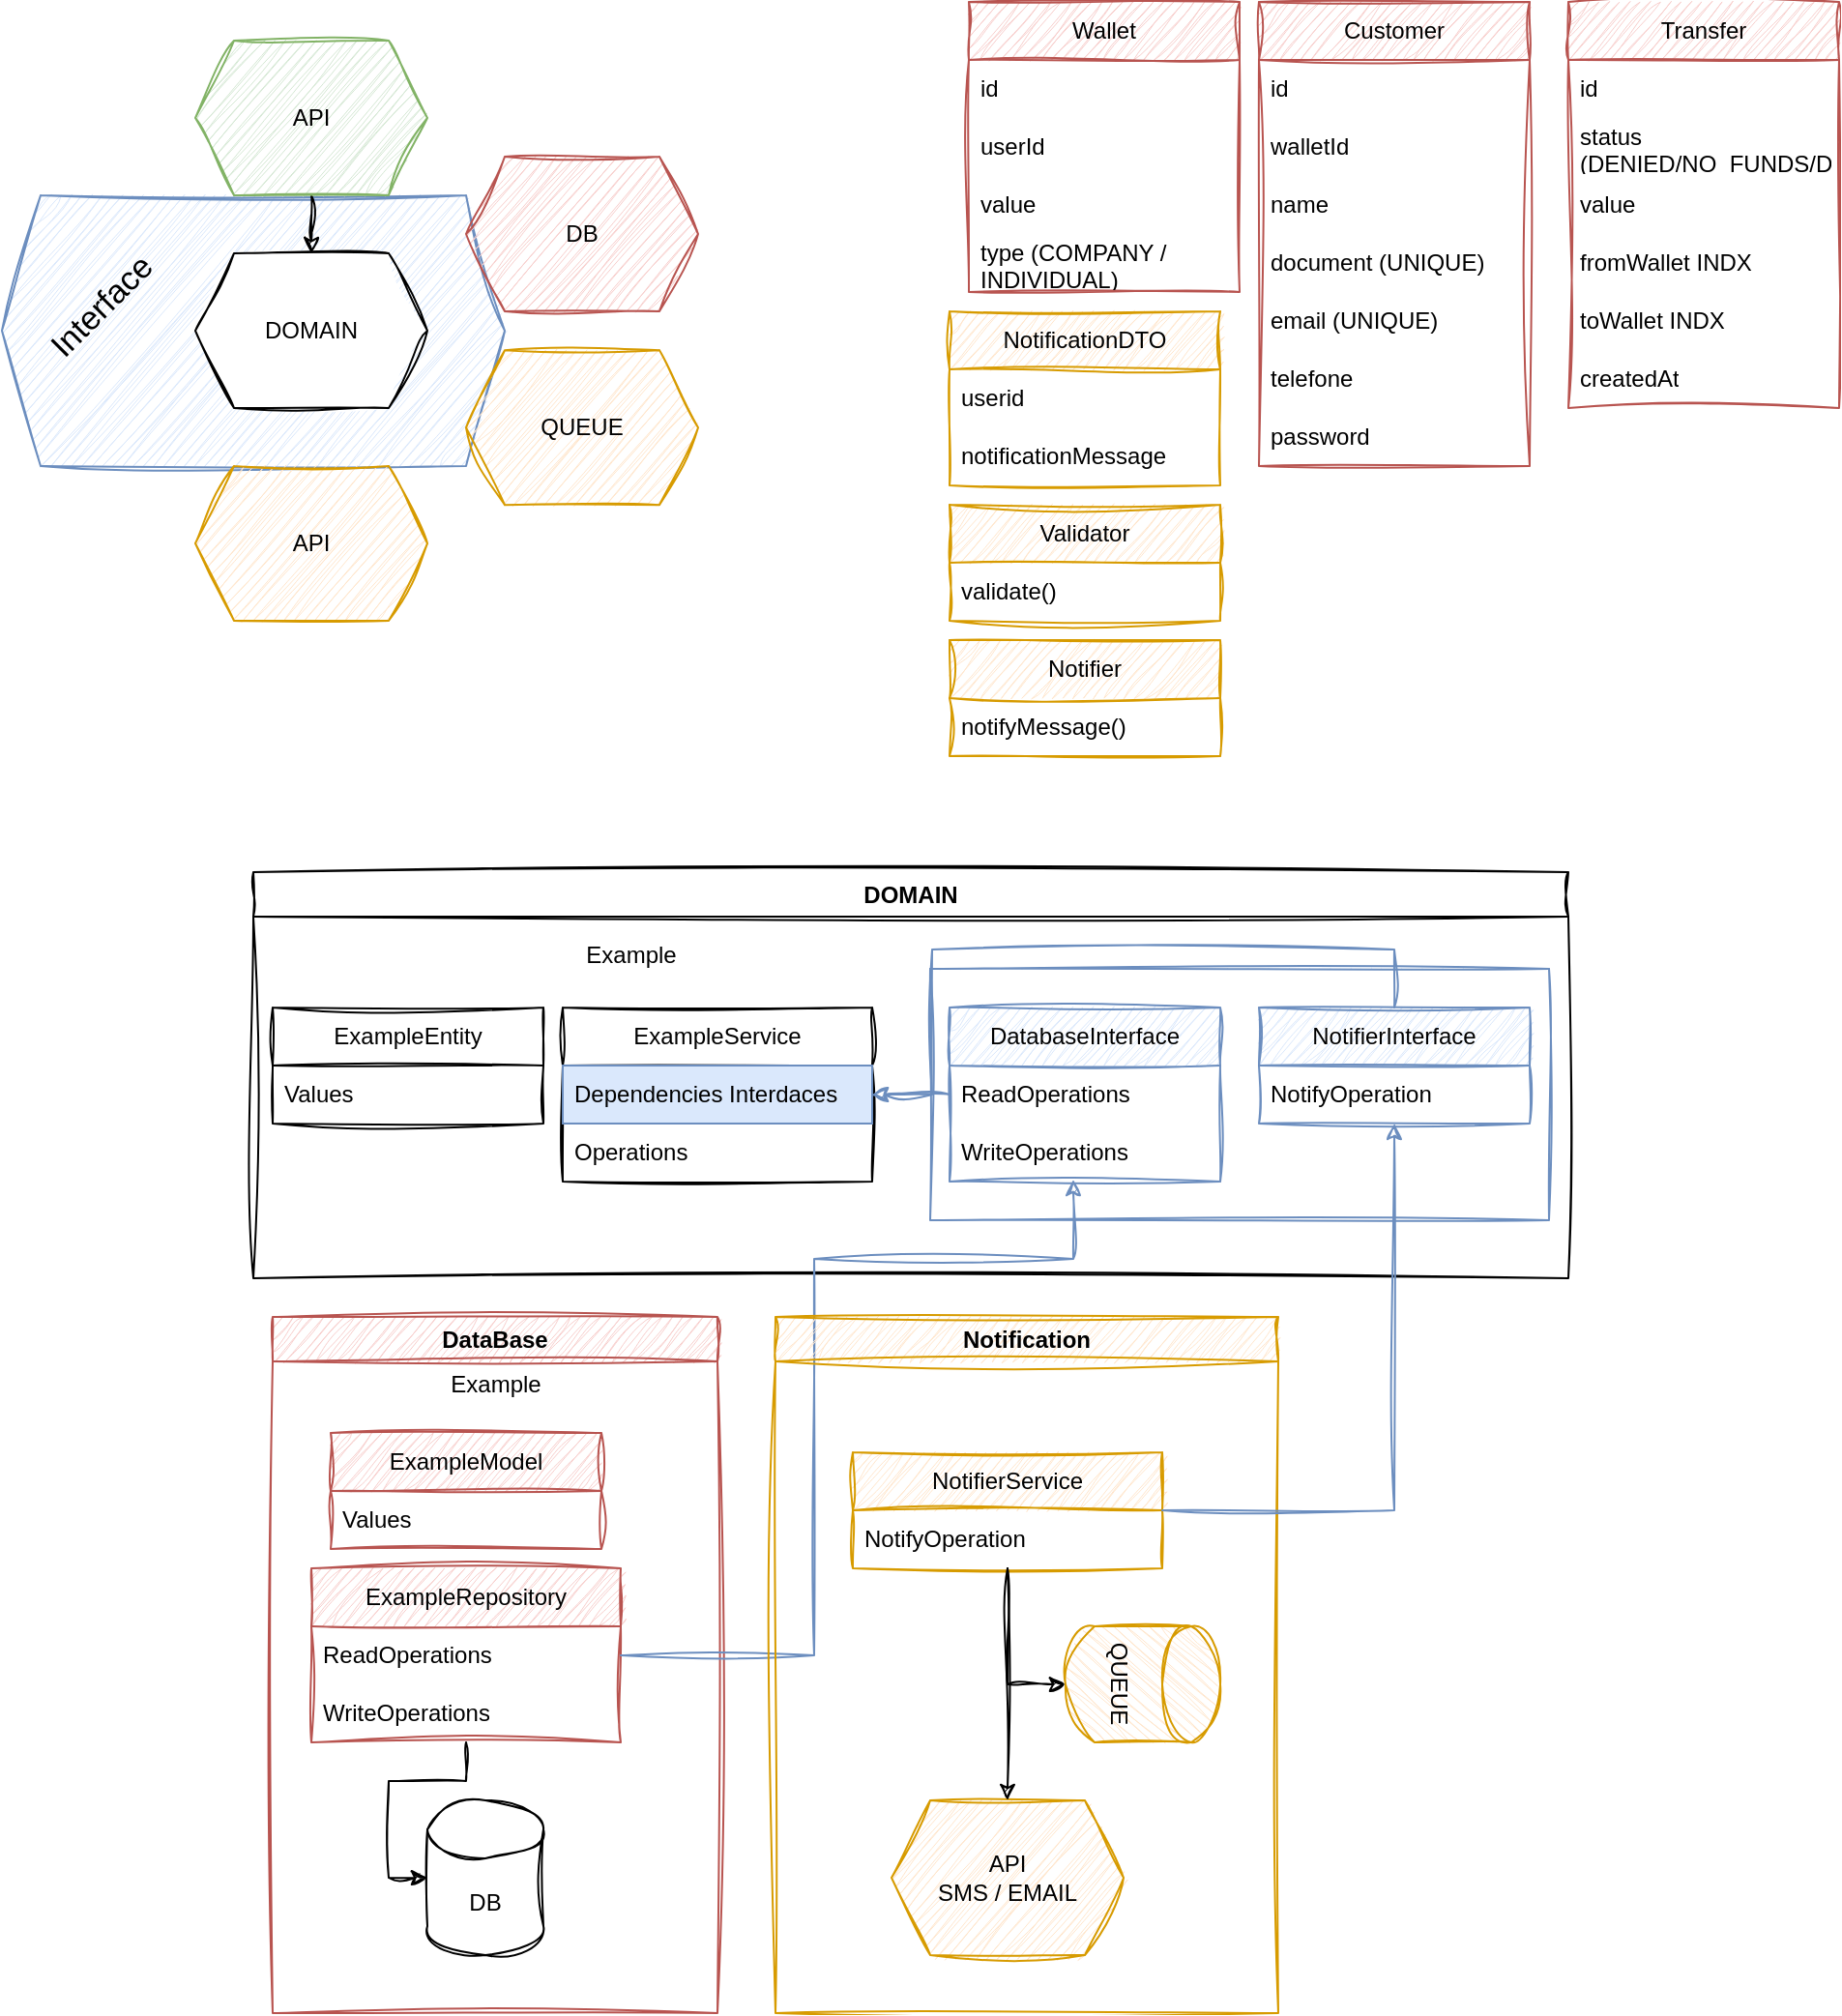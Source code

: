 <mxfile version="24.4.14" type="google" pages="6">
  <diagram name="StartScratch" id="cO3o9luLZctCcESzSxro">
    <mxGraphModel grid="1" page="1" gridSize="10" guides="1" tooltips="1" connect="1" arrows="1" fold="1" pageScale="1" pageWidth="850" pageHeight="1100" math="0" shadow="0">
      <root>
        <mxCell id="0" />
        <mxCell id="1" parent="0" />
        <mxCell id="emwPXYwhVpqxGhw5jMlZ-6" value="" style="shape=hexagon;perimeter=hexagonPerimeter2;whiteSpace=wrap;html=1;fixedSize=1;sketch=1;hachureGap=4;jiggle=2;curveFitting=1;fillColor=#dae8fc;strokeColor=#6c8ebf;" vertex="1" parent="1">
          <mxGeometry x="-110" y="140" width="260" height="140" as="geometry" />
        </mxCell>
        <mxCell id="emwPXYwhVpqxGhw5jMlZ-2" value="DOMAIN" style="shape=hexagon;perimeter=hexagonPerimeter2;whiteSpace=wrap;html=1;fixedSize=1;sketch=1;hachureGap=4;jiggle=2;curveFitting=1;" vertex="1" parent="1">
          <mxGeometry x="-10" y="170" width="120" height="80" as="geometry" />
        </mxCell>
        <mxCell id="emwPXYwhVpqxGhw5jMlZ-42" style="edgeStyle=orthogonalEdgeStyle;rounded=0;sketch=1;hachureGap=4;jiggle=2;curveFitting=1;orthogonalLoop=1;jettySize=auto;html=1;entryX=0.5;entryY=0;entryDx=0;entryDy=0;" edge="1" parent="1" source="emwPXYwhVpqxGhw5jMlZ-3" target="emwPXYwhVpqxGhw5jMlZ-2">
          <mxGeometry relative="1" as="geometry" />
        </mxCell>
        <mxCell id="emwPXYwhVpqxGhw5jMlZ-3" value="API" style="shape=hexagon;perimeter=hexagonPerimeter2;whiteSpace=wrap;html=1;fixedSize=1;sketch=1;hachureGap=4;jiggle=2;curveFitting=1;fillColor=#d5e8d4;strokeColor=#82b366;" vertex="1" parent="1">
          <mxGeometry x="-10" y="60" width="120" height="80" as="geometry" />
        </mxCell>
        <mxCell id="emwPXYwhVpqxGhw5jMlZ-4" value="DB" style="shape=hexagon;perimeter=hexagonPerimeter2;whiteSpace=wrap;html=1;fixedSize=1;sketch=1;hachureGap=4;jiggle=2;curveFitting=1;fillColor=#f8cecc;strokeColor=#b85450;" vertex="1" parent="1">
          <mxGeometry x="130" y="120" width="120" height="80" as="geometry" />
        </mxCell>
        <mxCell id="emwPXYwhVpqxGhw5jMlZ-5" value="QUEUE" style="shape=hexagon;perimeter=hexagonPerimeter2;whiteSpace=wrap;html=1;fixedSize=1;sketch=1;hachureGap=4;jiggle=2;curveFitting=1;fillColor=#ffe6cc;strokeColor=#d79b00;" vertex="1" parent="1">
          <mxGeometry x="130" y="220.13" width="120" height="80" as="geometry" />
        </mxCell>
        <mxCell id="emwPXYwhVpqxGhw5jMlZ-8" value="Interface" style="text;html=1;align=center;verticalAlign=middle;whiteSpace=wrap;rounded=0;rotation=-45;fontSize=17;" vertex="1" parent="1">
          <mxGeometry x="-98.23" y="175.13" width="80" height="45" as="geometry" />
        </mxCell>
        <mxCell id="emwPXYwhVpqxGhw5jMlZ-9" value="Customer" style="swimlane;fontStyle=0;childLayout=stackLayout;horizontal=1;startSize=30;horizontalStack=0;resizeParent=1;resizeParentMax=0;resizeLast=0;collapsible=1;marginBottom=0;whiteSpace=wrap;html=1;sketch=1;hachureGap=4;jiggle=2;curveFitting=1;fillColor=#f8cecc;strokeColor=#b85450;" vertex="1" parent="1">
          <mxGeometry x="540" y="40" width="140" height="240" as="geometry" />
        </mxCell>
        <mxCell id="emwPXYwhVpqxGhw5jMlZ-10" value="id" style="text;strokeColor=none;fillColor=none;align=left;verticalAlign=middle;spacingLeft=4;spacingRight=4;overflow=hidden;points=[[0,0.5],[1,0.5]];portConstraint=eastwest;rotatable=0;whiteSpace=wrap;html=1;" vertex="1" parent="emwPXYwhVpqxGhw5jMlZ-9">
          <mxGeometry y="30" width="140" height="30" as="geometry" />
        </mxCell>
        <mxCell id="emwPXYwhVpqxGhw5jMlZ-28" value="w&lt;span style=&quot;background-color: initial;&quot;&gt;alletId&lt;/span&gt;" style="text;strokeColor=none;fillColor=none;align=left;verticalAlign=middle;spacingLeft=4;spacingRight=4;overflow=hidden;points=[[0,0.5],[1,0.5]];portConstraint=eastwest;rotatable=0;whiteSpace=wrap;html=1;" vertex="1" parent="emwPXYwhVpqxGhw5jMlZ-9">
          <mxGeometry y="60" width="140" height="30" as="geometry" />
        </mxCell>
        <mxCell id="emwPXYwhVpqxGhw5jMlZ-19" value="name" style="text;strokeColor=none;fillColor=none;align=left;verticalAlign=middle;spacingLeft=4;spacingRight=4;overflow=hidden;points=[[0,0.5],[1,0.5]];portConstraint=eastwest;rotatable=0;whiteSpace=wrap;html=1;" vertex="1" parent="emwPXYwhVpqxGhw5jMlZ-9">
          <mxGeometry y="90" width="140" height="30" as="geometry" />
        </mxCell>
        <mxCell id="emwPXYwhVpqxGhw5jMlZ-11" value="document (UNIQUE)" style="text;strokeColor=none;fillColor=none;align=left;verticalAlign=middle;spacingLeft=4;spacingRight=4;overflow=hidden;points=[[0,0.5],[1,0.5]];portConstraint=eastwest;rotatable=0;whiteSpace=wrap;html=1;" vertex="1" parent="emwPXYwhVpqxGhw5jMlZ-9">
          <mxGeometry y="120" width="140" height="30" as="geometry" />
        </mxCell>
        <mxCell id="emwPXYwhVpqxGhw5jMlZ-12" value="email (UNIQUE)" style="text;strokeColor=none;fillColor=none;align=left;verticalAlign=middle;spacingLeft=4;spacingRight=4;overflow=hidden;points=[[0,0.5],[1,0.5]];portConstraint=eastwest;rotatable=0;whiteSpace=wrap;html=1;" vertex="1" parent="emwPXYwhVpqxGhw5jMlZ-9">
          <mxGeometry y="150" width="140" height="30" as="geometry" />
        </mxCell>
        <mxCell id="emwPXYwhVpqxGhw5jMlZ-40" value="telefone" style="text;strokeColor=none;fillColor=none;align=left;verticalAlign=middle;spacingLeft=4;spacingRight=4;overflow=hidden;points=[[0,0.5],[1,0.5]];portConstraint=eastwest;rotatable=0;whiteSpace=wrap;html=1;" vertex="1" parent="emwPXYwhVpqxGhw5jMlZ-9">
          <mxGeometry y="180" width="140" height="30" as="geometry" />
        </mxCell>
        <mxCell id="emwPXYwhVpqxGhw5jMlZ-18" value="password" style="text;strokeColor=none;fillColor=none;align=left;verticalAlign=middle;spacingLeft=4;spacingRight=4;overflow=hidden;points=[[0,0.5],[1,0.5]];portConstraint=eastwest;rotatable=0;whiteSpace=wrap;html=1;" vertex="1" parent="emwPXYwhVpqxGhw5jMlZ-9">
          <mxGeometry y="210" width="140" height="30" as="geometry" />
        </mxCell>
        <mxCell id="emwPXYwhVpqxGhw5jMlZ-20" value="Wallet" style="swimlane;fontStyle=0;childLayout=stackLayout;horizontal=1;startSize=30;horizontalStack=0;resizeParent=1;resizeParentMax=0;resizeLast=0;collapsible=1;marginBottom=0;whiteSpace=wrap;html=1;sketch=1;hachureGap=4;jiggle=2;curveFitting=1;fillColor=#f8cecc;strokeColor=#b85450;" vertex="1" parent="1">
          <mxGeometry x="390" y="40" width="140" height="150" as="geometry" />
        </mxCell>
        <mxCell id="emwPXYwhVpqxGhw5jMlZ-21" value="id" style="text;strokeColor=none;fillColor=none;align=left;verticalAlign=middle;spacingLeft=4;spacingRight=4;overflow=hidden;points=[[0,0.5],[1,0.5]];portConstraint=eastwest;rotatable=0;whiteSpace=wrap;html=1;" vertex="1" parent="emwPXYwhVpqxGhw5jMlZ-20">
          <mxGeometry y="30" width="140" height="30" as="geometry" />
        </mxCell>
        <mxCell id="emwPXYwhVpqxGhw5jMlZ-29" value="userId" style="text;strokeColor=none;fillColor=none;align=left;verticalAlign=middle;spacingLeft=4;spacingRight=4;overflow=hidden;points=[[0,0.5],[1,0.5]];portConstraint=eastwest;rotatable=0;whiteSpace=wrap;html=1;" vertex="1" parent="emwPXYwhVpqxGhw5jMlZ-20">
          <mxGeometry y="60" width="140" height="30" as="geometry" />
        </mxCell>
        <mxCell id="emwPXYwhVpqxGhw5jMlZ-22" value="value" style="text;strokeColor=none;fillColor=none;align=left;verticalAlign=middle;spacingLeft=4;spacingRight=4;overflow=hidden;points=[[0,0.5],[1,0.5]];portConstraint=eastwest;rotatable=0;whiteSpace=wrap;html=1;" vertex="1" parent="emwPXYwhVpqxGhw5jMlZ-20">
          <mxGeometry y="90" width="140" height="30" as="geometry" />
        </mxCell>
        <mxCell id="emwPXYwhVpqxGhw5jMlZ-26" value="type (COMPANY / INDIVIDUAL)" style="text;strokeColor=none;fillColor=none;align=left;verticalAlign=middle;spacingLeft=4;spacingRight=4;overflow=hidden;points=[[0,0.5],[1,0.5]];portConstraint=eastwest;rotatable=0;whiteSpace=wrap;html=1;" vertex="1" parent="emwPXYwhVpqxGhw5jMlZ-20">
          <mxGeometry y="120" width="140" height="30" as="geometry" />
        </mxCell>
        <mxCell id="emwPXYwhVpqxGhw5jMlZ-30" value="Validator" style="swimlane;fontStyle=0;childLayout=stackLayout;horizontal=1;startSize=30;horizontalStack=0;resizeParent=1;resizeParentMax=0;resizeLast=0;collapsible=1;marginBottom=0;whiteSpace=wrap;html=1;sketch=1;hachureGap=4;jiggle=2;curveFitting=1;fillColor=#ffe6cc;strokeColor=#d79b00;" vertex="1" parent="1">
          <mxGeometry x="380" y="300" width="140" height="60" as="geometry" />
        </mxCell>
        <mxCell id="emwPXYwhVpqxGhw5jMlZ-31" value="validate()" style="text;strokeColor=none;fillColor=none;align=left;verticalAlign=middle;spacingLeft=4;spacingRight=4;overflow=hidden;points=[[0,0.5],[1,0.5]];portConstraint=eastwest;rotatable=0;whiteSpace=wrap;html=1;" vertex="1" parent="emwPXYwhVpqxGhw5jMlZ-30">
          <mxGeometry y="30" width="140" height="30" as="geometry" />
        </mxCell>
        <mxCell id="emwPXYwhVpqxGhw5jMlZ-35" value="Notifier" style="swimlane;fontStyle=0;childLayout=stackLayout;horizontal=1;startSize=30;horizontalStack=0;resizeParent=1;resizeParentMax=0;resizeLast=0;collapsible=1;marginBottom=0;whiteSpace=wrap;html=1;sketch=1;hachureGap=4;jiggle=2;curveFitting=1;fillColor=#ffe6cc;strokeColor=#d79b00;" vertex="1" parent="1">
          <mxGeometry x="380" y="370" width="140" height="60" as="geometry" />
        </mxCell>
        <mxCell id="emwPXYwhVpqxGhw5jMlZ-36" value="notifyMessage()" style="text;strokeColor=none;fillColor=none;align=left;verticalAlign=middle;spacingLeft=4;spacingRight=4;overflow=hidden;points=[[0,0.5],[1,0.5]];portConstraint=eastwest;rotatable=0;whiteSpace=wrap;html=1;" vertex="1" parent="emwPXYwhVpqxGhw5jMlZ-35">
          <mxGeometry y="30" width="140" height="30" as="geometry" />
        </mxCell>
        <mxCell id="emwPXYwhVpqxGhw5jMlZ-37" value="NotificationDTO" style="swimlane;fontStyle=0;childLayout=stackLayout;horizontal=1;startSize=30;horizontalStack=0;resizeParent=1;resizeParentMax=0;resizeLast=0;collapsible=1;marginBottom=0;whiteSpace=wrap;html=1;sketch=1;hachureGap=4;jiggle=2;curveFitting=1;fillColor=#ffe6cc;strokeColor=#d79b00;" vertex="1" parent="1">
          <mxGeometry x="380" y="200" width="140" height="90" as="geometry" />
        </mxCell>
        <mxCell id="emwPXYwhVpqxGhw5jMlZ-38" value="userid" style="text;strokeColor=none;fillColor=none;align=left;verticalAlign=middle;spacingLeft=4;spacingRight=4;overflow=hidden;points=[[0,0.5],[1,0.5]];portConstraint=eastwest;rotatable=0;whiteSpace=wrap;html=1;" vertex="1" parent="emwPXYwhVpqxGhw5jMlZ-37">
          <mxGeometry y="30" width="140" height="30" as="geometry" />
        </mxCell>
        <mxCell id="emwPXYwhVpqxGhw5jMlZ-39" value="notificationMessage" style="text;strokeColor=none;fillColor=none;align=left;verticalAlign=middle;spacingLeft=4;spacingRight=4;overflow=hidden;points=[[0,0.5],[1,0.5]];portConstraint=eastwest;rotatable=0;whiteSpace=wrap;html=1;" vertex="1" parent="emwPXYwhVpqxGhw5jMlZ-37">
          <mxGeometry y="60" width="140" height="30" as="geometry" />
        </mxCell>
        <mxCell id="emwPXYwhVpqxGhw5jMlZ-41" value="API" style="shape=hexagon;perimeter=hexagonPerimeter2;whiteSpace=wrap;html=1;fixedSize=1;sketch=1;hachureGap=4;jiggle=2;curveFitting=1;fillColor=#ffe6cc;strokeColor=#d79b00;" vertex="1" parent="1">
          <mxGeometry x="-10" y="280" width="120" height="80" as="geometry" />
        </mxCell>
        <mxCell id="emwPXYwhVpqxGhw5jMlZ-45" value="Transfer" style="swimlane;fontStyle=0;childLayout=stackLayout;horizontal=1;startSize=30;horizontalStack=0;resizeParent=1;resizeParentMax=0;resizeLast=0;collapsible=1;marginBottom=0;whiteSpace=wrap;html=1;sketch=1;hachureGap=4;jiggle=2;curveFitting=1;fillColor=#f8cecc;strokeColor=#b85450;" vertex="1" parent="1">
          <mxGeometry x="700" y="40" width="140" height="210" as="geometry" />
        </mxCell>
        <mxCell id="emwPXYwhVpqxGhw5jMlZ-49" value="id" style="text;strokeColor=none;fillColor=none;align=left;verticalAlign=middle;spacingLeft=4;spacingRight=4;overflow=hidden;points=[[0,0.5],[1,0.5]];portConstraint=eastwest;rotatable=0;whiteSpace=wrap;html=1;" vertex="1" parent="emwPXYwhVpqxGhw5jMlZ-45">
          <mxGeometry y="30" width="140" height="30" as="geometry" />
        </mxCell>
        <mxCell id="emwPXYwhVpqxGhw5jMlZ-50" value="status (DENIED/NO_FUNDS/DONE)" style="text;strokeColor=none;fillColor=none;align=left;verticalAlign=middle;spacingLeft=4;spacingRight=4;overflow=hidden;points=[[0,0.5],[1,0.5]];portConstraint=eastwest;rotatable=0;whiteSpace=wrap;html=1;" vertex="1" parent="emwPXYwhVpqxGhw5jMlZ-45">
          <mxGeometry y="60" width="140" height="30" as="geometry" />
        </mxCell>
        <mxCell id="emwPXYwhVpqxGhw5jMlZ-46" value="value" style="text;strokeColor=none;fillColor=none;align=left;verticalAlign=middle;spacingLeft=4;spacingRight=4;overflow=hidden;points=[[0,0.5],[1,0.5]];portConstraint=eastwest;rotatable=0;whiteSpace=wrap;html=1;" vertex="1" parent="emwPXYwhVpqxGhw5jMlZ-45">
          <mxGeometry y="90" width="140" height="30" as="geometry" />
        </mxCell>
        <mxCell id="emwPXYwhVpqxGhw5jMlZ-47" value="fromWallet INDX" style="text;strokeColor=none;fillColor=none;align=left;verticalAlign=middle;spacingLeft=4;spacingRight=4;overflow=hidden;points=[[0,0.5],[1,0.5]];portConstraint=eastwest;rotatable=0;whiteSpace=wrap;html=1;" vertex="1" parent="emwPXYwhVpqxGhw5jMlZ-45">
          <mxGeometry y="120" width="140" height="30" as="geometry" />
        </mxCell>
        <mxCell id="emwPXYwhVpqxGhw5jMlZ-48" value="toWallet INDX" style="text;strokeColor=none;fillColor=none;align=left;verticalAlign=middle;spacingLeft=4;spacingRight=4;overflow=hidden;points=[[0,0.5],[1,0.5]];portConstraint=eastwest;rotatable=0;whiteSpace=wrap;html=1;" vertex="1" parent="emwPXYwhVpqxGhw5jMlZ-45">
          <mxGeometry y="150" width="140" height="30" as="geometry" />
        </mxCell>
        <mxCell id="emwPXYwhVpqxGhw5jMlZ-51" value="createdAt" style="text;strokeColor=none;fillColor=none;align=left;verticalAlign=middle;spacingLeft=4;spacingRight=4;overflow=hidden;points=[[0,0.5],[1,0.5]];portConstraint=eastwest;rotatable=0;whiteSpace=wrap;html=1;" vertex="1" parent="emwPXYwhVpqxGhw5jMlZ-45">
          <mxGeometry y="180" width="140" height="30" as="geometry" />
        </mxCell>
        <mxCell id="emwPXYwhVpqxGhw5jMlZ-53" value="DOMAIN" style="swimlane;whiteSpace=wrap;html=1;sketch=1;hachureGap=4;jiggle=2;curveFitting=1;" vertex="1" parent="1">
          <mxGeometry x="20" y="490" width="680" height="210" as="geometry" />
        </mxCell>
        <mxCell id="emwPXYwhVpqxGhw5jMlZ-54" value="ExampleEntity" style="swimlane;fontStyle=0;childLayout=stackLayout;horizontal=1;startSize=30;horizontalStack=0;resizeParent=1;resizeParentMax=0;resizeLast=0;collapsible=1;marginBottom=0;whiteSpace=wrap;html=1;sketch=1;hachureGap=4;jiggle=2;curveFitting=1;" vertex="1" parent="emwPXYwhVpqxGhw5jMlZ-53">
          <mxGeometry x="10" y="70" width="140" height="60" as="geometry" />
        </mxCell>
        <mxCell id="emwPXYwhVpqxGhw5jMlZ-55" value="Values" style="text;strokeColor=none;fillColor=none;align=left;verticalAlign=middle;spacingLeft=4;spacingRight=4;overflow=hidden;points=[[0,0.5],[1,0.5]];portConstraint=eastwest;rotatable=0;whiteSpace=wrap;html=1;" vertex="1" parent="emwPXYwhVpqxGhw5jMlZ-54">
          <mxGeometry y="30" width="140" height="30" as="geometry" />
        </mxCell>
        <mxCell id="emwPXYwhVpqxGhw5jMlZ-58" value="ExampleService" style="swimlane;fontStyle=0;childLayout=stackLayout;horizontal=1;startSize=30;horizontalStack=0;resizeParent=1;resizeParentMax=0;resizeLast=0;collapsible=1;marginBottom=0;whiteSpace=wrap;html=1;sketch=1;hachureGap=4;jiggle=2;curveFitting=1;" vertex="1" parent="emwPXYwhVpqxGhw5jMlZ-53">
          <mxGeometry x="160" y="70" width="160" height="90" as="geometry" />
        </mxCell>
        <mxCell id="emwPXYwhVpqxGhw5jMlZ-61" value="Dependencies Interdaces" style="text;strokeColor=#6c8ebf;fillColor=#dae8fc;align=left;verticalAlign=middle;spacingLeft=4;spacingRight=4;overflow=hidden;points=[[0,0.5],[1,0.5]];portConstraint=eastwest;rotatable=0;whiteSpace=wrap;html=1;" vertex="1" parent="emwPXYwhVpqxGhw5jMlZ-58">
          <mxGeometry y="30" width="160" height="30" as="geometry" />
        </mxCell>
        <mxCell id="emwPXYwhVpqxGhw5jMlZ-59" value="Operations" style="text;strokeColor=none;fillColor=none;align=left;verticalAlign=middle;spacingLeft=4;spacingRight=4;overflow=hidden;points=[[0,0.5],[1,0.5]];portConstraint=eastwest;rotatable=0;whiteSpace=wrap;html=1;" vertex="1" parent="emwPXYwhVpqxGhw5jMlZ-58">
          <mxGeometry y="60" width="160" height="30" as="geometry" />
        </mxCell>
        <mxCell id="emwPXYwhVpqxGhw5jMlZ-60" value="Example" style="text;html=1;align=center;verticalAlign=middle;resizable=0;points=[];autosize=1;strokeColor=none;fillColor=none;" vertex="1" parent="emwPXYwhVpqxGhw5jMlZ-53">
          <mxGeometry x="160" y="28" width="70" height="30" as="geometry" />
        </mxCell>
        <mxCell id="emwPXYwhVpqxGhw5jMlZ-67" style="edgeStyle=orthogonalEdgeStyle;rounded=0;sketch=1;hachureGap=4;jiggle=2;curveFitting=1;orthogonalLoop=1;jettySize=auto;html=1;entryX=1;entryY=0.5;entryDx=0;entryDy=0;fillColor=#dae8fc;strokeColor=#6c8ebf;" edge="1" parent="emwPXYwhVpqxGhw5jMlZ-53" source="emwPXYwhVpqxGhw5jMlZ-62" target="emwPXYwhVpqxGhw5jMlZ-58">
          <mxGeometry relative="1" as="geometry" />
        </mxCell>
        <mxCell id="emwPXYwhVpqxGhw5jMlZ-62" value="DatabaseInterface" style="swimlane;fontStyle=0;childLayout=stackLayout;horizontal=1;startSize=30;horizontalStack=0;resizeParent=1;resizeParentMax=0;resizeLast=0;collapsible=1;marginBottom=0;whiteSpace=wrap;html=1;sketch=1;hachureGap=4;jiggle=2;curveFitting=1;fillColor=#dae8fc;strokeColor=#6c8ebf;" vertex="1" parent="emwPXYwhVpqxGhw5jMlZ-53">
          <mxGeometry x="360" y="70" width="140" height="90" as="geometry" />
        </mxCell>
        <mxCell id="emwPXYwhVpqxGhw5jMlZ-63" value="ReadOperations" style="text;strokeColor=none;fillColor=none;align=left;verticalAlign=middle;spacingLeft=4;spacingRight=4;overflow=hidden;points=[[0,0.5],[1,0.5]];portConstraint=eastwest;rotatable=0;whiteSpace=wrap;html=1;" vertex="1" parent="emwPXYwhVpqxGhw5jMlZ-62">
          <mxGeometry y="30" width="140" height="30" as="geometry" />
        </mxCell>
        <mxCell id="emwPXYwhVpqxGhw5jMlZ-64" value="WriteOperations" style="text;strokeColor=none;fillColor=none;align=left;verticalAlign=middle;spacingLeft=4;spacingRight=4;overflow=hidden;points=[[0,0.5],[1,0.5]];portConstraint=eastwest;rotatable=0;whiteSpace=wrap;html=1;" vertex="1" parent="emwPXYwhVpqxGhw5jMlZ-62">
          <mxGeometry y="60" width="140" height="30" as="geometry" />
        </mxCell>
        <mxCell id="emwPXYwhVpqxGhw5jMlZ-103" style="edgeStyle=orthogonalEdgeStyle;rounded=0;sketch=1;hachureGap=4;jiggle=2;curveFitting=1;orthogonalLoop=1;jettySize=auto;html=1;fillColor=#dae8fc;strokeColor=#6c8ebf;entryX=1;entryY=0.5;entryDx=0;entryDy=0;" edge="1" parent="emwPXYwhVpqxGhw5jMlZ-53" source="emwPXYwhVpqxGhw5jMlZ-99" target="emwPXYwhVpqxGhw5jMlZ-61">
          <mxGeometry relative="1" as="geometry">
            <mxPoint x="350" y="120" as="targetPoint" />
            <Array as="points">
              <mxPoint x="590" y="40" />
              <mxPoint x="351" y="40" />
              <mxPoint x="351" y="115" />
            </Array>
          </mxGeometry>
        </mxCell>
        <mxCell id="emwPXYwhVpqxGhw5jMlZ-99" value="NotifierInterface" style="swimlane;fontStyle=0;childLayout=stackLayout;horizontal=1;startSize=30;horizontalStack=0;resizeParent=1;resizeParentMax=0;resizeLast=0;collapsible=1;marginBottom=0;whiteSpace=wrap;html=1;sketch=1;hachureGap=4;jiggle=2;curveFitting=1;fillColor=#dae8fc;strokeColor=#6c8ebf;" vertex="1" parent="emwPXYwhVpqxGhw5jMlZ-53">
          <mxGeometry x="520" y="70" width="140" height="60" as="geometry" />
        </mxCell>
        <mxCell id="emwPXYwhVpqxGhw5jMlZ-100" value="NotifyOperation" style="text;strokeColor=none;fillColor=none;align=left;verticalAlign=middle;spacingLeft=4;spacingRight=4;overflow=hidden;points=[[0,0.5],[1,0.5]];portConstraint=eastwest;rotatable=0;whiteSpace=wrap;html=1;" vertex="1" parent="emwPXYwhVpqxGhw5jMlZ-99">
          <mxGeometry y="30" width="140" height="30" as="geometry" />
        </mxCell>
        <mxCell id="emwPXYwhVpqxGhw5jMlZ-108" value="" style="swimlane;startSize=0;sketch=1;hachureGap=4;jiggle=2;curveFitting=1;fillColor=#dae8fc;strokeColor=#6c8ebf;" vertex="1" parent="emwPXYwhVpqxGhw5jMlZ-53">
          <mxGeometry x="350" y="50" width="320" height="130" as="geometry">
            <mxRectangle x="350" y="50" width="50" height="40" as="alternateBounds" />
          </mxGeometry>
        </mxCell>
        <mxCell id="emwPXYwhVpqxGhw5jMlZ-68" value="DataBase" style="swimlane;whiteSpace=wrap;html=1;sketch=1;hachureGap=4;jiggle=2;curveFitting=1;fillColor=#f8cecc;strokeColor=#b85450;" vertex="1" parent="1">
          <mxGeometry x="30" y="720" width="230" height="360" as="geometry" />
        </mxCell>
        <mxCell id="emwPXYwhVpqxGhw5jMlZ-69" value="ExampleModel" style="swimlane;fontStyle=0;childLayout=stackLayout;horizontal=1;startSize=30;horizontalStack=0;resizeParent=1;resizeParentMax=0;resizeLast=0;collapsible=1;marginBottom=0;whiteSpace=wrap;html=1;sketch=1;hachureGap=4;jiggle=2;curveFitting=1;fillColor=#f8cecc;strokeColor=#b85450;" vertex="1" parent="emwPXYwhVpqxGhw5jMlZ-68">
          <mxGeometry x="30" y="60" width="140" height="60" as="geometry" />
        </mxCell>
        <mxCell id="emwPXYwhVpqxGhw5jMlZ-70" value="Values" style="text;strokeColor=none;fillColor=none;align=left;verticalAlign=middle;spacingLeft=4;spacingRight=4;overflow=hidden;points=[[0,0.5],[1,0.5]];portConstraint=eastwest;rotatable=0;whiteSpace=wrap;html=1;" vertex="1" parent="emwPXYwhVpqxGhw5jMlZ-69">
          <mxGeometry y="30" width="140" height="30" as="geometry" />
        </mxCell>
        <mxCell id="emwPXYwhVpqxGhw5jMlZ-71" value="ExampleRepository" style="swimlane;fontStyle=0;childLayout=stackLayout;horizontal=1;startSize=30;horizontalStack=0;resizeParent=1;resizeParentMax=0;resizeLast=0;collapsible=1;marginBottom=0;whiteSpace=wrap;html=1;sketch=1;hachureGap=4;jiggle=2;curveFitting=1;fillColor=#f8cecc;strokeColor=#b85450;" vertex="1" parent="emwPXYwhVpqxGhw5jMlZ-68">
          <mxGeometry x="20" y="130" width="160" height="90" as="geometry" />
        </mxCell>
        <mxCell id="emwPXYwhVpqxGhw5jMlZ-73" value="ReadOperations" style="text;strokeColor=none;fillColor=none;align=left;verticalAlign=middle;spacingLeft=4;spacingRight=4;overflow=hidden;points=[[0,0.5],[1,0.5]];portConstraint=eastwest;rotatable=0;whiteSpace=wrap;html=1;" vertex="1" parent="emwPXYwhVpqxGhw5jMlZ-71">
          <mxGeometry y="30" width="160" height="30" as="geometry" />
        </mxCell>
        <mxCell id="emwPXYwhVpqxGhw5jMlZ-107" value="WriteOperations" style="text;strokeColor=none;fillColor=none;align=left;verticalAlign=middle;spacingLeft=4;spacingRight=4;overflow=hidden;points=[[0,0.5],[1,0.5]];portConstraint=eastwest;rotatable=0;whiteSpace=wrap;html=1;" vertex="1" parent="emwPXYwhVpqxGhw5jMlZ-71">
          <mxGeometry y="60" width="160" height="30" as="geometry" />
        </mxCell>
        <mxCell id="emwPXYwhVpqxGhw5jMlZ-74" value="Example" style="text;html=1;align=center;verticalAlign=middle;resizable=0;points=[];autosize=1;strokeColor=none;fillColor=none;" vertex="1" parent="emwPXYwhVpqxGhw5jMlZ-68">
          <mxGeometry x="80" y="20" width="70" height="30" as="geometry" />
        </mxCell>
        <mxCell id="emwPXYwhVpqxGhw5jMlZ-79" style="edgeStyle=orthogonalEdgeStyle;rounded=0;sketch=1;hachureGap=4;jiggle=2;curveFitting=1;orthogonalLoop=1;jettySize=auto;html=1;entryX=0.457;entryY=0.967;entryDx=0;entryDy=0;entryPerimeter=0;fillColor=#dae8fc;strokeColor=#6c8ebf;" edge="1" parent="1" source="emwPXYwhVpqxGhw5jMlZ-71" target="emwPXYwhVpqxGhw5jMlZ-64">
          <mxGeometry relative="1" as="geometry">
            <Array as="points">
              <mxPoint x="310" y="895" />
              <mxPoint x="310" y="690" />
              <mxPoint x="444" y="690" />
            </Array>
          </mxGeometry>
        </mxCell>
        <mxCell id="emwPXYwhVpqxGhw5jMlZ-90" value="Notification" style="swimlane;whiteSpace=wrap;html=1;sketch=1;hachureGap=4;jiggle=2;curveFitting=1;fillColor=#ffe6cc;strokeColor=#d79b00;" vertex="1" parent="1">
          <mxGeometry x="290" y="720" width="260" height="360" as="geometry" />
        </mxCell>
        <mxCell id="emwPXYwhVpqxGhw5jMlZ-93" value="NotifierService" style="swimlane;fontStyle=0;childLayout=stackLayout;horizontal=1;startSize=30;horizontalStack=0;resizeParent=1;resizeParentMax=0;resizeLast=0;collapsible=1;marginBottom=0;whiteSpace=wrap;html=1;sketch=1;hachureGap=4;jiggle=2;curveFitting=1;fillColor=#ffe6cc;strokeColor=#d79b00;" vertex="1" parent="emwPXYwhVpqxGhw5jMlZ-90">
          <mxGeometry x="40" y="70" width="160" height="60" as="geometry" />
        </mxCell>
        <mxCell id="emwPXYwhVpqxGhw5jMlZ-94" value="NotifyOperation" style="text;strokeColor=none;fillColor=none;align=left;verticalAlign=middle;spacingLeft=4;spacingRight=4;overflow=hidden;points=[[0,0.5],[1,0.5]];portConstraint=eastwest;rotatable=0;whiteSpace=wrap;html=1;" vertex="1" parent="emwPXYwhVpqxGhw5jMlZ-93">
          <mxGeometry y="30" width="160" height="30" as="geometry" />
        </mxCell>
        <mxCell id="emwPXYwhVpqxGhw5jMlZ-96" value="QUEUE" style="shape=cylinder3;whiteSpace=wrap;html=1;boundedLbl=1;backgroundOutline=1;size=15;sketch=1;hachureGap=4;jiggle=2;curveFitting=1;rotation=90;fillColor=#ffe6cc;strokeColor=#d79b00;" vertex="1" parent="emwPXYwhVpqxGhw5jMlZ-90">
          <mxGeometry x="160" y="150" width="60" height="80" as="geometry" />
        </mxCell>
        <mxCell id="emwPXYwhVpqxGhw5jMlZ-98" style="edgeStyle=orthogonalEdgeStyle;rounded=0;sketch=1;hachureGap=4;jiggle=2;curveFitting=1;orthogonalLoop=1;jettySize=auto;html=1;entryX=0.5;entryY=1;entryDx=0;entryDy=0;entryPerimeter=0;" edge="1" parent="emwPXYwhVpqxGhw5jMlZ-90" source="emwPXYwhVpqxGhw5jMlZ-93" target="emwPXYwhVpqxGhw5jMlZ-96">
          <mxGeometry relative="1" as="geometry" />
        </mxCell>
        <mxCell id="emwPXYwhVpqxGhw5jMlZ-105" value="API&lt;div&gt;SMS / EMAIL&lt;/div&gt;" style="shape=hexagon;perimeter=hexagonPerimeter2;whiteSpace=wrap;html=1;fixedSize=1;sketch=1;hachureGap=4;jiggle=2;curveFitting=1;fillColor=#ffe6cc;strokeColor=#d79b00;" vertex="1" parent="emwPXYwhVpqxGhw5jMlZ-90">
          <mxGeometry x="60" y="250" width="120" height="80" as="geometry" />
        </mxCell>
        <mxCell id="emwPXYwhVpqxGhw5jMlZ-106" style="edgeStyle=orthogonalEdgeStyle;rounded=0;sketch=1;hachureGap=4;jiggle=2;curveFitting=1;orthogonalLoop=1;jettySize=auto;html=1;" edge="1" parent="emwPXYwhVpqxGhw5jMlZ-90" source="emwPXYwhVpqxGhw5jMlZ-93" target="emwPXYwhVpqxGhw5jMlZ-105">
          <mxGeometry relative="1" as="geometry" />
        </mxCell>
        <mxCell id="emwPXYwhVpqxGhw5jMlZ-104" style="edgeStyle=orthogonalEdgeStyle;rounded=0;sketch=1;hachureGap=4;jiggle=2;curveFitting=1;orthogonalLoop=1;jettySize=auto;html=1;fillColor=#dae8fc;strokeColor=#6c8ebf;" edge="1" parent="1" source="emwPXYwhVpqxGhw5jMlZ-93" target="emwPXYwhVpqxGhw5jMlZ-99">
          <mxGeometry relative="1" as="geometry" />
        </mxCell>
        <mxCell id="emwPXYwhVpqxGhw5jMlZ-80" value="DB" style="shape=cylinder3;whiteSpace=wrap;html=1;boundedLbl=1;backgroundOutline=1;size=15;sketch=1;hachureGap=4;jiggle=2;curveFitting=1;" vertex="1" parent="1">
          <mxGeometry x="110" y="970" width="60" height="80" as="geometry" />
        </mxCell>
        <mxCell id="emwPXYwhVpqxGhw5jMlZ-81" style="edgeStyle=orthogonalEdgeStyle;rounded=0;sketch=1;hachureGap=4;jiggle=2;curveFitting=1;orthogonalLoop=1;jettySize=auto;html=1;entryX=0;entryY=0.5;entryDx=0;entryDy=0;entryPerimeter=0;" edge="1" parent="1" source="emwPXYwhVpqxGhw5jMlZ-71" target="emwPXYwhVpqxGhw5jMlZ-80">
          <mxGeometry relative="1" as="geometry" />
        </mxCell>
      </root>
    </mxGraphModel>
  </diagram>
  <diagram id="TKwypkGuHiRAsmnq9yXh" name="UseCaseDiagram">
    <mxGraphModel grid="1" page="1" gridSize="10" guides="1" tooltips="1" connect="1" arrows="1" fold="1" pageScale="1" pageWidth="850" pageHeight="1100" math="0" shadow="0">
      <root>
        <mxCell id="0" />
        <mxCell id="1" parent="0" />
        <mxCell id="dqnPC8Lq0LI3rhjqDk2g-11" style="edgeStyle=orthogonalEdgeStyle;rounded=0;orthogonalLoop=1;jettySize=auto;html=1;" edge="1" parent="1" source="dqnPC8Lq0LI3rhjqDk2g-1" target="dqnPC8Lq0LI3rhjqDk2g-5">
          <mxGeometry relative="1" as="geometry" />
        </mxCell>
        <mxCell id="dqnPC8Lq0LI3rhjqDk2g-18" style="edgeStyle=orthogonalEdgeStyle;rounded=0;orthogonalLoop=1;jettySize=auto;html=1;entryX=0;entryY=0.25;entryDx=0;entryDy=0;" edge="1" parent="1" source="dqnPC8Lq0LI3rhjqDk2g-1" target="dqnPC8Lq0LI3rhjqDk2g-13">
          <mxGeometry relative="1" as="geometry" />
        </mxCell>
        <mxCell id="dqnPC8Lq0LI3rhjqDk2g-19" style="edgeStyle=orthogonalEdgeStyle;rounded=0;orthogonalLoop=1;jettySize=auto;html=1;entryX=0;entryY=0.25;entryDx=0;entryDy=0;" edge="1" parent="1" source="dqnPC8Lq0LI3rhjqDk2g-1" target="dqnPC8Lq0LI3rhjqDk2g-14">
          <mxGeometry relative="1" as="geometry">
            <Array as="points">
              <mxPoint x="120" y="70" />
              <mxPoint x="120" y="215" />
            </Array>
          </mxGeometry>
        </mxCell>
        <mxCell id="dqnPC8Lq0LI3rhjqDk2g-1" value="&lt;blockquote style=&quot;margin: 0 0 0 40px; border: none; padding: 0px;&quot;&gt;Customer&lt;/blockquote&gt;&lt;blockquote style=&quot;margin: 0 0 0 40px; border: none; padding: 0px;&quot;&gt;Personal&lt;/blockquote&gt;" style="shape=actor;whiteSpace=wrap;html=1;align=left;fillColor=#dae8fc;strokeColor=#6c8ebf;" vertex="1" parent="1">
          <mxGeometry x="40" y="40" width="40" height="60" as="geometry" />
        </mxCell>
        <mxCell id="dqnPC8Lq0LI3rhjqDk2g-21" style="edgeStyle=orthogonalEdgeStyle;rounded=0;orthogonalLoop=1;jettySize=auto;html=1;entryX=0;entryY=0.75;entryDx=0;entryDy=0;" edge="1" parent="1" source="dqnPC8Lq0LI3rhjqDk2g-5" target="dqnPC8Lq0LI3rhjqDk2g-20">
          <mxGeometry relative="1" as="geometry" />
        </mxCell>
        <mxCell id="dqnPC8Lq0LI3rhjqDk2g-5" value="Transfer Money" style="rounded=1;whiteSpace=wrap;html=1;arcSize=50;fillColor=#ffe6cc;strokeColor=#d79b00;" vertex="1" parent="1">
          <mxGeometry x="190" y="40" width="220" height="60" as="geometry" />
        </mxCell>
        <mxCell id="dqnPC8Lq0LI3rhjqDk2g-9" value="" style="swimlane;startSize=0;" vertex="1" parent="1">
          <mxGeometry x="170" y="20" width="270" height="260" as="geometry" />
        </mxCell>
        <mxCell id="dqnPC8Lq0LI3rhjqDk2g-13" value="Verify Balance" style="rounded=1;whiteSpace=wrap;html=1;arcSize=50;fillColor=#ffe6cc;strokeColor=#d79b00;" vertex="1" parent="dqnPC8Lq0LI3rhjqDk2g-9">
          <mxGeometry x="20" y="100" width="220" height="60" as="geometry" />
        </mxCell>
        <mxCell id="dqnPC8Lq0LI3rhjqDk2g-14" value="Create Account" style="rounded=1;whiteSpace=wrap;html=1;arcSize=50;fillColor=#ffe6cc;strokeColor=#d79b00;" vertex="1" parent="dqnPC8Lq0LI3rhjqDk2g-9">
          <mxGeometry x="20" y="180" width="220" height="60" as="geometry" />
        </mxCell>
        <mxCell id="dqnPC8Lq0LI3rhjqDk2g-16" style="edgeStyle=orthogonalEdgeStyle;rounded=0;orthogonalLoop=1;jettySize=auto;html=1;" edge="1" parent="1" source="dqnPC8Lq0LI3rhjqDk2g-15" target="dqnPC8Lq0LI3rhjqDk2g-14">
          <mxGeometry relative="1" as="geometry" />
        </mxCell>
        <mxCell id="dqnPC8Lq0LI3rhjqDk2g-17" style="edgeStyle=orthogonalEdgeStyle;rounded=0;orthogonalLoop=1;jettySize=auto;html=1;entryX=0;entryY=0.5;entryDx=0;entryDy=0;" edge="1" parent="1" source="dqnPC8Lq0LI3rhjqDk2g-15" target="dqnPC8Lq0LI3rhjqDk2g-13">
          <mxGeometry relative="1" as="geometry" />
        </mxCell>
        <mxCell id="dqnPC8Lq0LI3rhjqDk2g-15" value="&lt;blockquote style=&quot;margin: 0 0 0 40px; border: none; padding: 0px;&quot;&gt;Customer&lt;/blockquote&gt;&lt;blockquote style=&quot;margin: 0 0 0 40px; border: none; padding: 0px;&quot;&gt;Company&lt;/blockquote&gt;" style="shape=actor;whiteSpace=wrap;html=1;align=left;fillColor=#dae8fc;strokeColor=#6c8ebf;" vertex="1" parent="1">
          <mxGeometry x="40" y="200" width="40" height="60" as="geometry" />
        </mxCell>
        <mxCell id="dqnPC8Lq0LI3rhjqDk2g-20" value="&lt;blockquote style=&quot;margin: 0 0 0 40px; border: none; padding: 0px;&quot;&gt;PicPay System&lt;/blockquote&gt;" style="shape=actor;whiteSpace=wrap;html=1;align=left;fillColor=#d5e8d4;strokeColor=#82b366;" vertex="1" parent="1">
          <mxGeometry x="510" y="110" width="40" height="60" as="geometry" />
        </mxCell>
        <mxCell id="dqnPC8Lq0LI3rhjqDk2g-22" style="edgeStyle=orthogonalEdgeStyle;rounded=0;orthogonalLoop=1;jettySize=auto;html=1;entryX=0;entryY=0.75;entryDx=0;entryDy=0;" edge="1" parent="1" source="dqnPC8Lq0LI3rhjqDk2g-13" target="dqnPC8Lq0LI3rhjqDk2g-20">
          <mxGeometry relative="1" as="geometry" />
        </mxCell>
        <mxCell id="dqnPC8Lq0LI3rhjqDk2g-25" style="edgeStyle=orthogonalEdgeStyle;rounded=0;orthogonalLoop=1;jettySize=auto;html=1;entryX=0;entryY=0.75;entryDx=0;entryDy=0;" edge="1" parent="1" source="dqnPC8Lq0LI3rhjqDk2g-14" target="dqnPC8Lq0LI3rhjqDk2g-20">
          <mxGeometry relative="1" as="geometry" />
        </mxCell>
        <mxCell id="dqnPC8Lq0LI3rhjqDk2g-26" value="&lt;h1 style=&quot;margin-top: 0px;&quot;&gt;UseSases&lt;/h1&gt;&lt;p&gt;This are all the use cases on the system, on the user perspective&lt;/p&gt;&lt;p&gt;&lt;/p&gt;&lt;ul&gt;&lt;li&gt;Transfer Money&lt;/li&gt;&lt;li&gt;Verify Balance&lt;/li&gt;&lt;li&gt;Create Account&lt;/li&gt;&lt;/ul&gt;&lt;div&gt;No other use case is required.&lt;/div&gt;&lt;div&gt;We should limit our efforts in this usecases.&lt;/div&gt;&lt;p&gt;&lt;/p&gt;" style="text;html=1;whiteSpace=wrap;overflow=hidden;rounded=0;" vertex="1" parent="1">
          <mxGeometry x="620" y="40" width="180" height="210" as="geometry" />
        </mxCell>
      </root>
    </mxGraphModel>
  </diagram>
  <diagram id="ngeJRFhY9mp0RxJ0AnWj" name="StateMachineDiagram">
    <mxGraphModel grid="1" page="1" gridSize="10" guides="1" tooltips="1" connect="1" arrows="1" fold="1" pageScale="1" pageWidth="850" pageHeight="1100" math="0" shadow="0">
      <root>
        <mxCell id="0" />
        <mxCell id="1" parent="0" />
        <mxCell id="qKhiA_yVtL5KpFUNjkAG-1" value="" style="rounded=0;whiteSpace=wrap;html=1;" vertex="1" parent="1">
          <mxGeometry x="150" y="110" width="490" height="140" as="geometry" />
        </mxCell>
        <mxCell id="q8KN_oTvtRStOqzwZs9X-53" style="edgeStyle=orthogonalEdgeStyle;rounded=0;orthogonalLoop=1;jettySize=auto;html=1;exitX=0.75;exitY=1;exitDx=0;exitDy=0;entryX=0.25;entryY=0;entryDx=0;entryDy=0;" edge="1" parent="1" target="q8KN_oTvtRStOqzwZs9X-23">
          <mxGeometry relative="1" as="geometry">
            <mxPoint x="530" y="250.0" as="sourcePoint" />
          </mxGeometry>
        </mxCell>
        <mxCell id="q8KN_oTvtRStOqzwZs9X-56" style="edgeStyle=orthogonalEdgeStyle;rounded=0;orthogonalLoop=1;jettySize=auto;html=1;exitX=0.5;exitY=1;exitDx=0;exitDy=0;entryX=0;entryY=0.5;entryDx=0;entryDy=0;" edge="1" parent="1" source="q8KN_oTvtRStOqzwZs9X-1" target="q8KN_oTvtRStOqzwZs9X-11">
          <mxGeometry relative="1" as="geometry">
            <mxPoint x="95.0" y="183" as="targetPoint" />
          </mxGeometry>
        </mxCell>
        <mxCell id="q8KN_oTvtRStOqzwZs9X-1" value="&lt;blockquote style=&quot;margin: 0 0 0 40px; border: none; padding: 0px;&quot;&gt;Transaction Start&lt;/blockquote&gt;" style="ellipse;html=1;shape=endState;fillColor=#000000;strokeColor=#ff0000;align=left;" vertex="1" parent="1">
          <mxGeometry x="40" y="40" width="30" height="30" as="geometry" />
        </mxCell>
        <mxCell id="q8KN_oTvtRStOqzwZs9X-19" style="edgeStyle=orthogonalEdgeStyle;rounded=0;orthogonalLoop=1;jettySize=auto;html=1;entryX=1;entryY=0.5;entryDx=0;entryDy=0;exitX=0.5;exitY=1;exitDx=0;exitDy=0;" edge="1" parent="1" source="q8KN_oTvtRStOqzwZs9X-7" target="q8KN_oTvtRStOqzwZs9X-12">
          <mxGeometry relative="1" as="geometry">
            <mxPoint x="390" y="280" as="targetPoint" />
          </mxGeometry>
        </mxCell>
        <mxCell id="q8KN_oTvtRStOqzwZs9X-22" value="" style="edgeStyle=orthogonalEdgeStyle;rounded=0;orthogonalLoop=1;jettySize=auto;html=1;" edge="1" parent="1" source="q8KN_oTvtRStOqzwZs9X-7" target="q8KN_oTvtRStOqzwZs9X-21">
          <mxGeometry relative="1" as="geometry" />
        </mxCell>
        <mxCell id="q8KN_oTvtRStOqzwZs9X-7" value="AUTHORIZATION" style="rounded=1;whiteSpace=wrap;html=1;arcSize=0;fontColor=#333333;fillColor=#f5f5f5;strokeColor=#666666;" vertex="1" parent="1">
          <mxGeometry x="330" y="160" width="120" height="40" as="geometry" />
        </mxCell>
        <mxCell id="q8KN_oTvtRStOqzwZs9X-15" style="edgeStyle=orthogonalEdgeStyle;rounded=0;orthogonalLoop=1;jettySize=auto;html=1;" edge="1" parent="1" source="q8KN_oTvtRStOqzwZs9X-11" target="q8KN_oTvtRStOqzwZs9X-7">
          <mxGeometry relative="1" as="geometry" />
        </mxCell>
        <mxCell id="q8KN_oTvtRStOqzwZs9X-16" style="edgeStyle=orthogonalEdgeStyle;rounded=0;orthogonalLoop=1;jettySize=auto;html=1;" edge="1" parent="1" source="q8KN_oTvtRStOqzwZs9X-11" target="q8KN_oTvtRStOqzwZs9X-12">
          <mxGeometry relative="1" as="geometry" />
        </mxCell>
        <mxCell id="q8KN_oTvtRStOqzwZs9X-11" value="VALIDATION" style="rounded=1;whiteSpace=wrap;html=1;arcSize=0;fontColor=#333333;fillColor=#f5f5f5;strokeColor=#666666;" vertex="1" parent="1">
          <mxGeometry x="170" y="160" width="120" height="40" as="geometry" />
        </mxCell>
        <mxCell id="q8KN_oTvtRStOqzwZs9X-29" style="edgeStyle=orthogonalEdgeStyle;rounded=0;orthogonalLoop=1;jettySize=auto;html=1;exitX=0.5;exitY=1;exitDx=0;exitDy=0;entryX=0;entryY=0.5;entryDx=0;entryDy=0;" edge="1" parent="1" source="q8KN_oTvtRStOqzwZs9X-12" target="q8KN_oTvtRStOqzwZs9X-28">
          <mxGeometry relative="1" as="geometry" />
        </mxCell>
        <mxCell id="q8KN_oTvtRStOqzwZs9X-12" value="&lt;b&gt;DENIED&lt;/b&gt;" style="rounded=1;whiteSpace=wrap;html=1;arcSize=40;fontColor=#000000;fillColor=#ffffc0;strokeColor=#ff0000;" vertex="1" parent="1">
          <mxGeometry x="170" y="260" width="120" height="40" as="geometry" />
        </mxCell>
        <mxCell id="q8KN_oTvtRStOqzwZs9X-26" value="" style="edgeStyle=orthogonalEdgeStyle;rounded=0;orthogonalLoop=1;jettySize=auto;html=1;" edge="1" parent="1" source="q8KN_oTvtRStOqzwZs9X-21" target="q8KN_oTvtRStOqzwZs9X-25">
          <mxGeometry relative="1" as="geometry" />
        </mxCell>
        <mxCell id="q8KN_oTvtRStOqzwZs9X-21" value="TRASACTION" style="rounded=1;whiteSpace=wrap;html=1;arcSize=0;fontColor=#333333;fillColor=#f5f5f5;strokeColor=#666666;" vertex="1" parent="1">
          <mxGeometry x="490" y="160" width="120" height="40" as="geometry" />
        </mxCell>
        <mxCell id="q8KN_oTvtRStOqzwZs9X-57" style="edgeStyle=orthogonalEdgeStyle;rounded=0;orthogonalLoop=1;jettySize=auto;html=1;exitX=0.5;exitY=1;exitDx=0;exitDy=0;entryX=0;entryY=0.5;entryDx=0;entryDy=0;" edge="1" parent="1" source="q8KN_oTvtRStOqzwZs9X-23" target="q8KN_oTvtRStOqzwZs9X-28">
          <mxGeometry relative="1" as="geometry">
            <Array as="points">
              <mxPoint x="550" y="335" />
            </Array>
          </mxGeometry>
        </mxCell>
        <mxCell id="q8KN_oTvtRStOqzwZs9X-23" value="&lt;b&gt;FAILED&lt;/b&gt;" style="rounded=1;whiteSpace=wrap;html=1;arcSize=40;fontColor=#000000;fillColor=#ffffc0;strokeColor=#ff0000;" vertex="1" parent="1">
          <mxGeometry x="490" y="280" width="120" height="40" as="geometry" />
        </mxCell>
        <mxCell id="q8KN_oTvtRStOqzwZs9X-31" style="edgeStyle=orthogonalEdgeStyle;rounded=0;orthogonalLoop=1;jettySize=auto;html=1;exitX=0.5;exitY=1;exitDx=0;exitDy=0;entryX=0.5;entryY=0;entryDx=0;entryDy=0;" edge="1" parent="1" source="q8KN_oTvtRStOqzwZs9X-25" target="q8KN_oTvtRStOqzwZs9X-28">
          <mxGeometry relative="1" as="geometry" />
        </mxCell>
        <mxCell id="q8KN_oTvtRStOqzwZs9X-25" value="&lt;b&gt;COMPLETED&lt;/b&gt;" style="rounded=1;whiteSpace=wrap;html=1;arcSize=40;fontColor=#000000;fillColor=#ffffc0;strokeColor=#ff0000;" vertex="1" parent="1">
          <mxGeometry x="690" y="160" width="120" height="40" as="geometry" />
        </mxCell>
        <mxCell id="q8KN_oTvtRStOqzwZs9X-27" value="&lt;h1&gt;Transaction State Machine&lt;/h1&gt;" style="text;html=1;align=center;verticalAlign=middle;resizable=0;points=[];autosize=1;strokeColor=none;fillColor=none;" vertex="1" parent="1">
          <mxGeometry x="260" y="10" width="330" height="70" as="geometry" />
        </mxCell>
        <mxCell id="q8KN_oTvtRStOqzwZs9X-28" value="" style="ellipse;html=1;shape=endState;fillColor=#000000;strokeColor=#ff0000;" vertex="1" parent="1">
          <mxGeometry x="735" y="320" width="30" height="30" as="geometry" />
        </mxCell>
        <mxCell id="q8KN_oTvtRStOqzwZs9X-33" value="Validated" style="text;html=1;align=center;verticalAlign=middle;resizable=0;points=[];autosize=1;strokeColor=none;fillColor=none;" vertex="1" parent="1">
          <mxGeometry x="275" y="138" width="70" height="30" as="geometry" />
        </mxCell>
        <mxCell id="q8KN_oTvtRStOqzwZs9X-34" value="Authorized" style="text;html=1;align=center;verticalAlign=middle;resizable=0;points=[];autosize=1;strokeColor=none;fillColor=none;" vertex="1" parent="1">
          <mxGeometry x="430" y="138" width="80" height="30" as="geometry" />
        </mxCell>
        <mxCell id="q8KN_oTvtRStOqzwZs9X-35" value="Transaction succeeded" style="text;html=1;align=center;verticalAlign=middle;resizable=0;points=[];autosize=1;strokeColor=none;fillColor=none;" vertex="1" parent="1">
          <mxGeometry x="575" y="138" width="150" height="30" as="geometry" />
        </mxCell>
        <mxCell id="q8KN_oTvtRStOqzwZs9X-36" value="End State" style="text;html=1;align=center;verticalAlign=middle;resizable=0;points=[];autosize=1;strokeColor=none;fillColor=none;" vertex="1" parent="1">
          <mxGeometry x="720" y="228" width="80" height="30" as="geometry" />
        </mxCell>
        <mxCell id="q8KN_oTvtRStOqzwZs9X-37" value="End State" style="text;html=1;align=center;verticalAlign=middle;resizable=0;points=[];autosize=1;strokeColor=none;fillColor=none;" vertex="1" parent="1">
          <mxGeometry x="610" y="290" width="80" height="30" as="geometry" />
        </mxCell>
        <mxCell id="q8KN_oTvtRStOqzwZs9X-38" value="End State" style="text;html=1;align=center;verticalAlign=middle;resizable=0;points=[];autosize=1;strokeColor=none;fillColor=none;" vertex="1" parent="1">
          <mxGeometry x="220" y="300" width="80" height="30" as="geometry" />
        </mxCell>
        <mxCell id="q8KN_oTvtRStOqzwZs9X-39" value="Refused" style="text;html=1;align=left;verticalAlign=middle;resizable=0;points=[];autosize=1;strokeColor=none;fillColor=none;" vertex="1" parent="1">
          <mxGeometry x="236" y="210" width="70" height="30" as="geometry" />
        </mxCell>
        <mxCell id="q8KN_oTvtRStOqzwZs9X-40" value="Unauthorized" style="text;html=1;align=center;verticalAlign=middle;resizable=0;points=[];autosize=1;strokeColor=none;fillColor=none;" vertex="1" parent="1">
          <mxGeometry x="390" y="209" width="90" height="30" as="geometry" />
        </mxCell>
        <mxCell id="q8KN_oTvtRStOqzwZs9X-48" value="Processing" style="text;html=1;align=center;verticalAlign=middle;resizable=0;points=[];autosize=1;strokeColor=none;fillColor=none;" vertex="1" parent="1">
          <mxGeometry x="340" y="112" width="80" height="30" as="geometry" />
        </mxCell>
        <mxCell id="q8KN_oTvtRStOqzwZs9X-49" value="States (Persisted)&lt;div&gt;&lt;ul&gt;&lt;li&gt;DENIED&lt;/li&gt;&lt;li&gt;FAILED&lt;/li&gt;&lt;li style=&quot;&quot;&gt;COMPLETED&lt;/li&gt;&lt;/ul&gt;&lt;/div&gt;" style="text;html=1;align=left;verticalAlign=middle;resizable=0;points=[];autosize=1;strokeColor=none;fillColor=none;" vertex="1" parent="1">
          <mxGeometry x="40" y="315" width="140" height="100" as="geometry" />
        </mxCell>
        <mxCell id="q8KN_oTvtRStOqzwZs9X-52" value="Any Error while processing" style="text;html=1;align=center;verticalAlign=middle;resizable=0;points=[];autosize=1;strokeColor=none;fillColor=none;" vertex="1" parent="1">
          <mxGeometry x="520" y="250" width="170" height="30" as="geometry" />
        </mxCell>
        <mxCell id="qKhiA_yVtL5KpFUNjkAG-2" value="&lt;h1&gt;No need of State Machine&lt;/h1&gt;&lt;div&gt;all states here persisted are persisted at its final state.&lt;/div&gt;" style="text;html=1;align=left;verticalAlign=middle;whiteSpace=wrap;rounded=0;" vertex="1" parent="1">
          <mxGeometry x="236" y="370" width="324" height="30" as="geometry" />
        </mxCell>
      </root>
    </mxGraphModel>
  </diagram>
  <diagram id="GhsXqmcrriz98GSssSAo" name="Communication Diagram">
    <mxGraphModel grid="1" page="1" gridSize="10" guides="1" tooltips="1" connect="1" arrows="1" fold="1" pageScale="1" pageWidth="850" pageHeight="1100" math="0" shadow="0">
      <root>
        <mxCell id="0" />
        <mxCell id="1" parent="0" />
        <mxCell id="TBtSfcWnqoBI4mC9MOqF-1" value="&lt;h1&gt;Transaction Process&lt;/h1&gt;" style="text;html=1;align=center;verticalAlign=middle;resizable=0;points=[];autosize=1;strokeColor=none;fillColor=none;" vertex="1" parent="1">
          <mxGeometry x="40" y="10" width="260" height="70" as="geometry" />
        </mxCell>
        <mxCell id="TBtSfcWnqoBI4mC9MOqF-3" value="Our System" style="html=1;whiteSpace=wrap;" vertex="1" parent="1">
          <mxGeometry x="240" y="120" width="110" height="50" as="geometry" />
        </mxCell>
        <mxCell id="TBtSfcWnqoBI4mC9MOqF-4" value="Authorization Service" style="html=1;whiteSpace=wrap;fillColor=#f8cecc;strokeColor=#b85450;" vertex="1" parent="1">
          <mxGeometry x="365" y="120" width="110" height="50" as="geometry" />
        </mxCell>
        <mxCell id="TBtSfcWnqoBI4mC9MOqF-7" value="" style="endArrow=none;dashed=1;html=1;rounded=0;entryX=0.5;entryY=1;entryDx=0;entryDy=0;" edge="1" parent="1">
          <mxGeometry width="50" height="50" relative="1" as="geometry">
            <mxPoint x="95" y="750" as="sourcePoint" />
            <mxPoint x="95" y="170" as="targetPoint" />
          </mxGeometry>
        </mxCell>
        <mxCell id="TBtSfcWnqoBI4mC9MOqF-9" value="" style="endArrow=none;dashed=1;html=1;rounded=0;entryX=0.5;entryY=1;entryDx=0;entryDy=0;" edge="1" parent="1" source="TBtSfcWnqoBI4mC9MOqF-15">
          <mxGeometry width="50" height="50" relative="1" as="geometry">
            <mxPoint x="294.5" y="750" as="sourcePoint" />
            <mxPoint x="294.5" y="170" as="targetPoint" />
          </mxGeometry>
        </mxCell>
        <mxCell id="TBtSfcWnqoBI4mC9MOqF-10" value="" style="endArrow=none;dashed=1;html=1;rounded=0;entryX=0.5;entryY=1;entryDx=0;entryDy=0;" edge="1" parent="1" source="TBtSfcWnqoBI4mC9MOqF-22">
          <mxGeometry width="50" height="50" relative="1" as="geometry">
            <mxPoint x="419" y="750" as="sourcePoint" />
            <mxPoint x="419" y="170" as="targetPoint" />
          </mxGeometry>
        </mxCell>
        <mxCell id="TBtSfcWnqoBI4mC9MOqF-13" value="Create Transaction" style="html=1;verticalAlign=bottom;endArrow=block;curved=0;rounded=0;" edge="1" parent="1">
          <mxGeometry width="80" relative="1" as="geometry">
            <mxPoint x="100" y="210" as="sourcePoint" />
            <mxPoint x="288" y="211" as="targetPoint" />
          </mxGeometry>
        </mxCell>
        <mxCell id="TBtSfcWnqoBI4mC9MOqF-14" value="Customer" style="shape=umlActor;verticalLabelPosition=bottom;verticalAlign=top;html=1;" vertex="1" parent="1">
          <mxGeometry x="80" y="80" width="30" height="60" as="geometry" />
        </mxCell>
        <mxCell id="TBtSfcWnqoBI4mC9MOqF-16" value="" style="endArrow=none;dashed=1;html=1;rounded=0;entryX=0.5;entryY=1;entryDx=0;entryDy=0;" edge="1" parent="1" target="TBtSfcWnqoBI4mC9MOqF-15">
          <mxGeometry width="50" height="50" relative="1" as="geometry">
            <mxPoint x="294.5" y="750" as="sourcePoint" />
            <mxPoint x="294.5" y="170" as="targetPoint" />
          </mxGeometry>
        </mxCell>
        <mxCell id="TBtSfcWnqoBI4mC9MOqF-15" value="" style="html=1;points=[[0,0,0,0,5],[0,1,0,0,-5],[1,0,0,0,5],[1,1,0,0,-5]];perimeter=orthogonalPerimeter;outlineConnect=0;targetShapes=umlLifeline;portConstraint=eastwest;newEdgeStyle={&quot;curved&quot;:0,&quot;rounded&quot;:0};fillColor=#dae8fc;strokeColor=#6c8ebf;" vertex="1" parent="1">
          <mxGeometry x="290" y="210" width="10" height="470" as="geometry" />
        </mxCell>
        <mxCell id="TBtSfcWnqoBI4mC9MOqF-18" value="Require Authorization" style="html=1;verticalAlign=bottom;endArrow=block;curved=0;rounded=0;fillColor=#f8cecc;strokeColor=#b85450;" edge="1" parent="1" source="TBtSfcWnqoBI4mC9MOqF-15">
          <mxGeometry width="80" relative="1" as="geometry">
            <mxPoint x="312" y="326" as="sourcePoint" />
            <mxPoint x="410" y="326" as="targetPoint" />
            <mxPoint as="offset" />
          </mxGeometry>
        </mxCell>
        <mxCell id="TBtSfcWnqoBI4mC9MOqF-20" value="" style="endArrow=classic;html=1;rounded=0;dashed=1;fillColor=#f8cecc;strokeColor=#b85450;" edge="1" parent="1">
          <mxGeometry width="50" height="50" relative="1" as="geometry">
            <mxPoint x="410" y="340" as="sourcePoint" />
            <mxPoint x="300" y="340.0" as="targetPoint" />
          </mxGeometry>
        </mxCell>
        <mxCell id="TBtSfcWnqoBI4mC9MOqF-50" value="&lt;span style=&quot;font-size: 12px; background-color: rgb(251, 251, 251);&quot;&gt;Response&lt;/span&gt;" style="edgeLabel;html=1;align=center;verticalAlign=middle;resizable=0;points=[];" connectable="0" vertex="1" parent="TBtSfcWnqoBI4mC9MOqF-20">
          <mxGeometry x="-0.403" y="-3" relative="1" as="geometry">
            <mxPoint y="1" as="offset" />
          </mxGeometry>
        </mxCell>
        <mxCell id="TBtSfcWnqoBI4mC9MOqF-23" value="" style="endArrow=none;dashed=1;html=1;rounded=0;entryX=0.5;entryY=1;entryDx=0;entryDy=0;" edge="1" parent="1" target="TBtSfcWnqoBI4mC9MOqF-22">
          <mxGeometry width="50" height="50" relative="1" as="geometry">
            <mxPoint x="419" y="750" as="sourcePoint" />
            <mxPoint x="419" y="170" as="targetPoint" />
          </mxGeometry>
        </mxCell>
        <mxCell id="TBtSfcWnqoBI4mC9MOqF-22" value="" style="html=1;points=[[0,0,0,0,5],[0,1,0,0,-5],[1,0,0,0,5],[1,1,0,0,-5]];perimeter=orthogonalPerimeter;outlineConnect=0;targetShapes=umlLifeline;portConstraint=eastwest;newEdgeStyle={&quot;curved&quot;:0,&quot;rounded&quot;:0};fillColor=#f8cecc;strokeColor=#b85450;" vertex="1" parent="1">
          <mxGeometry x="413" y="326" width="10" height="14" as="geometry" />
        </mxCell>
        <mxCell id="TBtSfcWnqoBI4mC9MOqF-25" value="" style="endArrow=none;dashed=1;html=1;rounded=0;entryX=0.5;entryY=1;entryDx=0;entryDy=0;" edge="1" parent="1" target="TBtSfcWnqoBI4mC9MOqF-26">
          <mxGeometry width="50" height="50" relative="1" as="geometry">
            <mxPoint x="555" y="750" as="sourcePoint" />
            <mxPoint x="910" y="360" as="targetPoint" />
          </mxGeometry>
        </mxCell>
        <mxCell id="TBtSfcWnqoBI4mC9MOqF-26" value="DataBase" style="html=1;whiteSpace=wrap;fillColor=#ffe6cc;strokeColor=#d79b00;" vertex="1" parent="1">
          <mxGeometry x="500" y="120" width="110" height="50" as="geometry" />
        </mxCell>
        <mxCell id="TBtSfcWnqoBI4mC9MOqF-27" value="" style="endArrow=none;dashed=1;html=1;rounded=0;entryX=0.5;entryY=1;entryDx=0;entryDy=0;" edge="1" parent="1" target="TBtSfcWnqoBI4mC9MOqF-28">
          <mxGeometry width="50" height="50" relative="1" as="geometry">
            <mxPoint x="685" y="750" as="sourcePoint" />
            <mxPoint x="1040" y="360" as="targetPoint" />
          </mxGeometry>
        </mxCell>
        <mxCell id="TBtSfcWnqoBI4mC9MOqF-28" value="Queue&lt;div&gt;Notification&lt;/div&gt;" style="html=1;whiteSpace=wrap;fillColor=#d5e8d4;strokeColor=#82b366;" vertex="1" parent="1">
          <mxGeometry x="630" y="120" width="110" height="50" as="geometry" />
        </mxCell>
        <mxCell id="TBtSfcWnqoBI4mC9MOqF-29" value="Get galance of payer and peyee" style="html=1;verticalAlign=bottom;endArrow=block;curved=0;rounded=0;fillColor=#ffe6cc;strokeColor=#d79b00;" edge="1" parent="1">
          <mxGeometry width="80" relative="1" as="geometry">
            <mxPoint x="300" y="276" as="sourcePoint" />
            <mxPoint x="550" y="276" as="targetPoint" />
          </mxGeometry>
        </mxCell>
        <mxCell id="TBtSfcWnqoBI4mC9MOqF-30" value="" style="html=1;points=[[0,0,0,0,5],[0,1,0,0,-5],[1,0,0,0,5],[1,1,0,0,-5]];perimeter=orthogonalPerimeter;outlineConnect=0;targetShapes=umlLifeline;portConstraint=eastwest;newEdgeStyle={&quot;curved&quot;:0,&quot;rounded&quot;:0};fillColor=#ffe6cc;strokeColor=#d79b00;" vertex="1" parent="1">
          <mxGeometry x="550" y="276" width="10" height="14" as="geometry" />
        </mxCell>
        <mxCell id="TBtSfcWnqoBI4mC9MOqF-31" value="" style="endArrow=classic;html=1;rounded=0;dashed=1;fillColor=#ffe6cc;strokeColor=#d79b00;" edge="1" parent="1">
          <mxGeometry width="50" height="50" relative="1" as="geometry">
            <mxPoint x="550" y="285" as="sourcePoint" />
            <mxPoint x="310" y="286" as="targetPoint" />
          </mxGeometry>
        </mxCell>
        <mxCell id="TBtSfcWnqoBI4mC9MOqF-47" value="&lt;span style=&quot;font-size: 12px; background-color: rgb(251, 251, 251);&quot;&gt;Response&lt;/span&gt;" style="edgeLabel;html=1;align=center;verticalAlign=middle;resizable=0;points=[];" connectable="0" vertex="1" parent="TBtSfcWnqoBI4mC9MOqF-31">
          <mxGeometry x="-0.093" y="-2" relative="1" as="geometry">
            <mxPoint as="offset" />
          </mxGeometry>
        </mxCell>
        <mxCell id="TBtSfcWnqoBI4mC9MOqF-33" value="ALT" style="shape=umlFrame;whiteSpace=wrap;html=1;pointerEvents=0;" vertex="1" parent="1">
          <mxGeometry x="190" y="460" width="530" height="190" as="geometry" />
        </mxCell>
        <mxCell id="TBtSfcWnqoBI4mC9MOqF-35" value="update balances and write this transaction" style="html=1;verticalAlign=bottom;endArrow=block;curved=0;rounded=0;fillColor=#ffe6cc;strokeColor=#d79b00;" edge="1" parent="1">
          <mxGeometry width="80" relative="1" as="geometry">
            <mxPoint x="300" y="389.5" as="sourcePoint" />
            <mxPoint x="550" y="389.5" as="targetPoint" />
          </mxGeometry>
        </mxCell>
        <mxCell id="TBtSfcWnqoBI4mC9MOqF-36" value="" style="html=1;points=[[0,0,0,0,5],[0,1,0,0,-5],[1,0,0,0,5],[1,1,0,0,-5]];perimeter=orthogonalPerimeter;outlineConnect=0;targetShapes=umlLifeline;portConstraint=eastwest;newEdgeStyle={&quot;curved&quot;:0,&quot;rounded&quot;:0};fillColor=#ffe6cc;strokeColor=#d79b00;" vertex="1" parent="1">
          <mxGeometry x="550" y="389.5" width="10" height="10.5" as="geometry" />
        </mxCell>
        <mxCell id="TBtSfcWnqoBI4mC9MOqF-37" value="" style="endArrow=classic;html=1;rounded=0;dashed=1;fillColor=#ffe6cc;strokeColor=#d79b00;" edge="1" parent="1">
          <mxGeometry width="50" height="50" relative="1" as="geometry">
            <mxPoint x="550" y="395.5" as="sourcePoint" />
            <mxPoint x="310" y="396.5" as="targetPoint" />
          </mxGeometry>
        </mxCell>
        <mxCell id="TBtSfcWnqoBI4mC9MOqF-48" value="&lt;span style=&quot;font-size: 12px; background-color: rgb(251, 251, 251);&quot;&gt;Response&lt;/span&gt;" style="edgeLabel;html=1;align=center;verticalAlign=middle;resizable=0;points=[];" connectable="0" vertex="1" parent="TBtSfcWnqoBI4mC9MOqF-37">
          <mxGeometry x="-0.207" y="1" relative="1" as="geometry">
            <mxPoint as="offset" />
          </mxGeometry>
        </mxCell>
        <mxCell id="TBtSfcWnqoBI4mC9MOqF-40" value="" style="endArrow=none;dashed=1;html=1;rounded=0;" edge="1" parent="1">
          <mxGeometry width="50" height="50" relative="1" as="geometry">
            <mxPoint x="170" y="560" as="sourcePoint" />
            <mxPoint x="740" y="559" as="targetPoint" />
          </mxGeometry>
        </mxCell>
        <mxCell id="TBtSfcWnqoBI4mC9MOqF-41" value="write failed transaction and Commit" style="html=1;verticalAlign=bottom;endArrow=block;curved=0;rounded=0;fillColor=#ffe6cc;strokeColor=#d79b00;" edge="1" parent="1">
          <mxGeometry width="80" relative="1" as="geometry">
            <mxPoint x="300" y="601" as="sourcePoint" />
            <mxPoint x="550" y="601" as="targetPoint" />
          </mxGeometry>
        </mxCell>
        <mxCell id="TBtSfcWnqoBI4mC9MOqF-42" value="" style="html=1;points=[[0,0,0,0,5],[0,1,0,0,-5],[1,0,0,0,5],[1,1,0,0,-5]];perimeter=orthogonalPerimeter;outlineConnect=0;targetShapes=umlLifeline;portConstraint=eastwest;newEdgeStyle={&quot;curved&quot;:0,&quot;rounded&quot;:0};fillColor=#ffe6cc;strokeColor=#d79b00;" vertex="1" parent="1">
          <mxGeometry x="550" y="601" width="10" height="16" as="geometry" />
        </mxCell>
        <mxCell id="TBtSfcWnqoBI4mC9MOqF-43" value="" style="endArrow=classic;html=1;rounded=0;dashed=1;fillColor=#ffe6cc;strokeColor=#d79b00;" edge="1" parent="1">
          <mxGeometry width="50" height="50" relative="1" as="geometry">
            <mxPoint x="550" y="610" as="sourcePoint" />
            <mxPoint x="310" y="611" as="targetPoint" />
          </mxGeometry>
        </mxCell>
        <mxCell id="TBtSfcWnqoBI4mC9MOqF-49" value="&lt;span style=&quot;font-size: 12px; background-color: rgb(251, 251, 251);&quot;&gt;Response&lt;/span&gt;" style="edgeLabel;html=1;align=center;verticalAlign=middle;resizable=0;points=[];" connectable="0" vertex="1" parent="TBtSfcWnqoBI4mC9MOqF-43">
          <mxGeometry x="-0.155" y="-2" relative="1" as="geometry">
            <mxPoint as="offset" />
          </mxGeometry>
        </mxCell>
        <mxCell id="TBtSfcWnqoBI4mC9MOqF-44" value="On Error" style="rounded=0;whiteSpace=wrap;html=1;fillColor=#ffe6cc;strokeColor=#d79b00;" vertex="1" parent="1">
          <mxGeometry x="200" y="584" width="80" height="40" as="geometry" />
        </mxCell>
        <mxCell id="TBtSfcWnqoBI4mC9MOqF-51" value="Send Message to notify transaction Success" style="html=1;verticalAlign=bottom;endArrow=block;curved=0;rounded=0;fillColor=#d5e8d4;strokeColor=#82b366;" edge="1" parent="1">
          <mxGeometry width="80" relative="1" as="geometry">
            <mxPoint x="300" y="508" as="sourcePoint" />
            <mxPoint x="680" y="508" as="targetPoint" />
          </mxGeometry>
        </mxCell>
        <mxCell id="TBtSfcWnqoBI4mC9MOqF-52" value="" style="html=1;points=[[0,0,0,0,5],[0,1,0,0,-5],[1,0,0,0,5],[1,1,0,0,-5]];perimeter=orthogonalPerimeter;outlineConnect=0;targetShapes=umlLifeline;portConstraint=eastwest;newEdgeStyle={&quot;curved&quot;:0,&quot;rounded&quot;:0};fillColor=#d5e8d4;strokeColor=#82b366;" vertex="1" parent="1">
          <mxGeometry x="680" y="508" width="10" height="12" as="geometry" />
        </mxCell>
        <mxCell id="TBtSfcWnqoBI4mC9MOqF-53" value="" style="endArrow=classic;html=1;rounded=0;dashed=1;fillColor=#d5e8d4;strokeColor=#82b366;" edge="1" parent="1">
          <mxGeometry width="50" height="50" relative="1" as="geometry">
            <mxPoint x="680" y="518" as="sourcePoint" />
            <mxPoint x="300" y="518" as="targetPoint" />
          </mxGeometry>
        </mxCell>
        <mxCell id="TBtSfcWnqoBI4mC9MOqF-54" value="&lt;span style=&quot;font-size: 12px; background-color: rgb(251, 251, 251);&quot;&gt;Response&lt;/span&gt;" style="edgeLabel;html=1;align=center;verticalAlign=middle;resizable=0;points=[];" connectable="0" vertex="1" parent="TBtSfcWnqoBI4mC9MOqF-53">
          <mxGeometry x="-0.093" y="-2" relative="1" as="geometry">
            <mxPoint as="offset" />
          </mxGeometry>
        </mxCell>
        <mxCell id="TBtSfcWnqoBI4mC9MOqF-56" value="Commit updates on DB" style="html=1;verticalAlign=bottom;endArrow=block;curved=0;rounded=0;fillColor=#ffe6cc;strokeColor=#d79b00;" edge="1" parent="1">
          <mxGeometry width="80" relative="1" as="geometry">
            <mxPoint x="300" y="431.5" as="sourcePoint" />
            <mxPoint x="550" y="431.5" as="targetPoint" />
          </mxGeometry>
        </mxCell>
        <mxCell id="TBtSfcWnqoBI4mC9MOqF-57" value="" style="html=1;points=[[0,0,0,0,5],[0,1,0,0,-5],[1,0,0,0,5],[1,1,0,0,-5]];perimeter=orthogonalPerimeter;outlineConnect=0;targetShapes=umlLifeline;portConstraint=eastwest;newEdgeStyle={&quot;curved&quot;:0,&quot;rounded&quot;:0};fillColor=#ffe6cc;strokeColor=#d79b00;" vertex="1" parent="1">
          <mxGeometry x="550" y="431.5" width="10" height="8.5" as="geometry" />
        </mxCell>
        <mxCell id="TBtSfcWnqoBI4mC9MOqF-58" value="" style="endArrow=classic;html=1;rounded=0;dashed=1;fillColor=#ffe6cc;strokeColor=#d79b00;" edge="1" parent="1">
          <mxGeometry width="50" height="50" relative="1" as="geometry">
            <mxPoint x="550" y="437.5" as="sourcePoint" />
            <mxPoint x="310" y="438.5" as="targetPoint" />
          </mxGeometry>
        </mxCell>
        <mxCell id="TBtSfcWnqoBI4mC9MOqF-59" value="&lt;span style=&quot;font-size: 12px; background-color: rgb(251, 251, 251);&quot;&gt;Response&lt;/span&gt;" style="edgeLabel;html=1;align=center;verticalAlign=middle;resizable=0;points=[];" connectable="0" vertex="1" parent="TBtSfcWnqoBI4mC9MOqF-58">
          <mxGeometry x="-0.207" y="1" relative="1" as="geometry">
            <mxPoint as="offset" />
          </mxGeometry>
        </mxCell>
        <mxCell id="TBtSfcWnqoBI4mC9MOqF-60" value="On Success" style="rounded=0;whiteSpace=wrap;html=1;fillColor=#d5e8d4;strokeColor=#82b366;" vertex="1" parent="1">
          <mxGeometry x="200" y="498" width="80" height="40" as="geometry" />
        </mxCell>
        <mxCell id="TBtSfcWnqoBI4mC9MOqF-61" value="Open DB Transaction" style="html=1;verticalAlign=bottom;endArrow=block;curved=0;rounded=0;fillColor=#ffe6cc;strokeColor=#d79b00;" edge="1" parent="1">
          <mxGeometry width="80" relative="1" as="geometry">
            <mxPoint x="300" y="226" as="sourcePoint" />
            <mxPoint x="550" y="226" as="targetPoint" />
          </mxGeometry>
        </mxCell>
        <mxCell id="TBtSfcWnqoBI4mC9MOqF-62" value="" style="html=1;points=[[0,0,0,0,5],[0,1,0,0,-5],[1,0,0,0,5],[1,1,0,0,-5]];perimeter=orthogonalPerimeter;outlineConnect=0;targetShapes=umlLifeline;portConstraint=eastwest;newEdgeStyle={&quot;curved&quot;:0,&quot;rounded&quot;:0};fillColor=#ffe6cc;strokeColor=#d79b00;" vertex="1" parent="1">
          <mxGeometry x="550" y="226" width="10" height="14" as="geometry" />
        </mxCell>
        <mxCell id="TBtSfcWnqoBI4mC9MOqF-63" value="" style="endArrow=classic;html=1;rounded=0;dashed=1;fillColor=#ffe6cc;strokeColor=#d79b00;" edge="1" parent="1">
          <mxGeometry width="50" height="50" relative="1" as="geometry">
            <mxPoint x="550" y="235" as="sourcePoint" />
            <mxPoint x="310" y="236" as="targetPoint" />
          </mxGeometry>
        </mxCell>
        <mxCell id="TBtSfcWnqoBI4mC9MOqF-64" value="&lt;span style=&quot;font-size: 12px; background-color: rgb(251, 251, 251);&quot;&gt;Response&lt;/span&gt;" style="edgeLabel;html=1;align=center;verticalAlign=middle;resizable=0;points=[];" connectable="0" vertex="1" parent="TBtSfcWnqoBI4mC9MOqF-63">
          <mxGeometry x="-0.093" y="-2" relative="1" as="geometry">
            <mxPoint as="offset" />
          </mxGeometry>
        </mxCell>
        <mxCell id="TBtSfcWnqoBI4mC9MOqF-65" value="" style="endArrow=classic;html=1;rounded=0;dashed=1;" edge="1" parent="1">
          <mxGeometry width="50" height="50" relative="1" as="geometry">
            <mxPoint x="287" y="680" as="sourcePoint" />
            <mxPoint x="100" y="680" as="targetPoint" />
          </mxGeometry>
        </mxCell>
        <mxCell id="TBtSfcWnqoBI4mC9MOqF-66" value="&lt;span style=&quot;font-size: 12px; background-color: rgb(251, 251, 251);&quot;&gt;Response&lt;/span&gt;" style="edgeLabel;html=1;align=center;verticalAlign=middle;resizable=0;points=[];" connectable="0" vertex="1" parent="TBtSfcWnqoBI4mC9MOqF-65">
          <mxGeometry x="-0.155" y="-2" relative="1" as="geometry">
            <mxPoint as="offset" />
          </mxGeometry>
        </mxCell>
      </root>
    </mxGraphModel>
  </diagram>
  <diagram id="il45qxmL_ZbEHdCjyb65" name="ClassDiagram">
    <mxGraphModel grid="1" page="1" gridSize="10" guides="1" tooltips="1" connect="1" arrows="1" fold="1" pageScale="1" pageWidth="850" pageHeight="1100" math="0" shadow="0">
      <root>
        <mxCell id="0" />
        <mxCell id="1" parent="0" />
        <mxCell id="7LHJvRkyzfMYzTsuzmba-1" value="DOMAIN" style="swimlane;whiteSpace=wrap;html=1;fillColor=#dae8fc;strokeColor=#6c8ebf;" vertex="1" parent="1">
          <mxGeometry x="40" y="-210" width="1070" height="711" as="geometry">
            <mxRectangle x="40" y="40" width="90" height="30" as="alternateBounds" />
          </mxGeometry>
        </mxCell>
        <mxCell id="7LHJvRkyzfMYzTsuzmba-2" value="&lt;p style=&quot;margin:0px;margin-top:4px;text-align:center;&quot;&gt;&lt;b&gt;Customer&lt;/b&gt;&lt;/p&gt;&lt;hr size=&quot;1&quot; style=&quot;border-style:solid;&quot;&gt;&lt;p style=&quot;margin:0px;margin-left:4px;&quot;&gt;+ id: UUID&lt;/p&gt;&lt;p style=&quot;margin:0px;margin-left:4px;&quot;&gt;+ walletId: UUID&lt;/p&gt;&lt;p style=&quot;margin:0px;margin-left:4px;&quot;&gt;+ name: String&lt;/p&gt;&lt;p style=&quot;margin:0px;margin-left:4px;&quot;&gt;+ document: String&lt;/p&gt;&lt;p style=&quot;margin:0px;margin-left:4px;&quot;&gt;+ email: String&lt;/p&gt;&lt;p style=&quot;margin:0px;margin-left:4px;&quot;&gt;+ telephone: string&lt;/p&gt;" style="verticalAlign=top;align=left;overflow=fill;html=1;whiteSpace=wrap;" vertex="1" parent="7LHJvRkyzfMYzTsuzmba-1">
          <mxGeometry x="40" y="40" width="160" height="120" as="geometry" />
        </mxCell>
        <mxCell id="e4PqnjOshetw-FUVxOMB-37" style="edgeStyle=orthogonalEdgeStyle;rounded=0;orthogonalLoop=1;jettySize=auto;html=1;entryX=1;entryY=0.5;entryDx=0;entryDy=0;endArrow=none;endFill=0;" edge="1" parent="7LHJvRkyzfMYzTsuzmba-1" source="7LHJvRkyzfMYzTsuzmba-5" target="7LHJvRkyzfMYzTsuzmba-2">
          <mxGeometry relative="1" as="geometry" />
        </mxCell>
        <mxCell id="e4PqnjOshetw-FUVxOMB-38" style="edgeStyle=orthogonalEdgeStyle;rounded=0;orthogonalLoop=1;jettySize=auto;html=1;entryX=0;entryY=0.5;entryDx=0;entryDy=0;endArrow=none;endFill=0;" edge="1" parent="7LHJvRkyzfMYzTsuzmba-1" source="7LHJvRkyzfMYzTsuzmba-5" target="7LHJvRkyzfMYzTsuzmba-6">
          <mxGeometry relative="1" as="geometry" />
        </mxCell>
        <mxCell id="7LHJvRkyzfMYzTsuzmba-5" value="&lt;p style=&quot;margin:0px;margin-top:4px;text-align:center;&quot;&gt;&lt;b&gt;Wallet&lt;/b&gt;&lt;/p&gt;&lt;hr size=&quot;1&quot; style=&quot;border-style:solid;&quot;&gt;&lt;p style=&quot;margin:0px;margin-left:4px;&quot;&gt;+ id: UUID&lt;/p&gt;&lt;p style=&quot;margin:0px;margin-left:4px;&quot;&gt;+ customerId: UUID&lt;/p&gt;&lt;p style=&quot;margin:0px;margin-left:4px;&quot;&gt;+ balance: Long&lt;/p&gt;&lt;p style=&quot;margin:0px;margin-left:4px;&quot;&gt;+ type: WalletType&lt;/p&gt;" style="verticalAlign=top;align=left;overflow=fill;html=1;whiteSpace=wrap;" vertex="1" parent="7LHJvRkyzfMYzTsuzmba-1">
          <mxGeometry x="380" y="40" width="160" height="90" as="geometry" />
        </mxCell>
        <mxCell id="7LHJvRkyzfMYzTsuzmba-6" value="&lt;p style=&quot;margin:0px;margin-top:4px;text-align:center;&quot;&gt;&lt;b&gt;Transaction&lt;/b&gt;&lt;/p&gt;&lt;hr size=&quot;1&quot; style=&quot;border-style:solid;&quot;&gt;&lt;p style=&quot;margin:0px;margin-left:4px;&quot;&gt;+ id: UUID&lt;/p&gt;&lt;p style=&quot;margin:0px;margin-left:4px;&quot;&gt;+ value: Long&lt;/p&gt;&lt;p style=&quot;margin:0px;margin-left:4px;&quot;&gt;+ payee: UUID&lt;/p&gt;&lt;p style=&quot;margin:0px;margin-left:4px;&quot;&gt;+ Payer: UUID&lt;/p&gt;" style="verticalAlign=top;align=left;overflow=fill;html=1;whiteSpace=wrap;" vertex="1" parent="7LHJvRkyzfMYzTsuzmba-1">
          <mxGeometry x="690" y="40" width="160" height="90" as="geometry" />
        </mxCell>
        <mxCell id="e4PqnjOshetw-FUVxOMB-1" value="&lt;p style=&quot;margin:0px;margin-top:4px;text-align:center;&quot;&gt;&lt;b&gt;CustomerService&lt;/b&gt;&lt;/p&gt;&lt;hr size=&quot;1&quot; style=&quot;border-style:solid;&quot;&gt;&lt;p style=&quot;margin:0px;margin-left:4px;&quot;&gt;&lt;br&gt;&lt;/p&gt;&lt;hr size=&quot;1&quot; style=&quot;border-style:solid;&quot;&gt;&lt;p style=&quot;margin:0px;margin-left:4px;&quot;&gt;+ getCustomer(): Customer&lt;/p&gt;&lt;p style=&quot;margin:0px;margin-left:4px;&quot;&gt;+ createCustomer(): Customer&lt;/p&gt;&lt;p style=&quot;margin:0px;margin-left:4px;&quot;&gt;- validateCustomer(): null&lt;/p&gt;" style="verticalAlign=top;align=left;overflow=fill;html=1;whiteSpace=wrap;" vertex="1" parent="7LHJvRkyzfMYzTsuzmba-1">
          <mxGeometry x="20" y="170" width="200" height="200" as="geometry" />
        </mxCell>
        <mxCell id="e4PqnjOshetw-FUVxOMB-7" value="&lt;p style=&quot;margin:0px;margin-top:4px;text-align:center;&quot;&gt;&lt;b&gt;WalletService&lt;/b&gt;&lt;/p&gt;&lt;hr size=&quot;1&quot; style=&quot;border-style:solid;&quot;&gt;&lt;p style=&quot;margin:0px;margin-left:4px;&quot;&gt;&lt;br&gt;&lt;/p&gt;&lt;hr size=&quot;1&quot; style=&quot;border-style:solid;&quot;&gt;&lt;p style=&quot;margin:0px;margin-left:4px;&quot;&gt;+ getWallet(): Wallet&lt;/p&gt;&lt;p style=&quot;margin:0px;margin-left:4px;&quot;&gt;+createWallet(): Wallet&lt;/p&gt;&lt;p style=&quot;margin:0px;margin-left:4px;&quot;&gt;+ updateBalance(): null&lt;/p&gt;" style="verticalAlign=top;align=left;overflow=fill;html=1;whiteSpace=wrap;" vertex="1" parent="7LHJvRkyzfMYzTsuzmba-1">
          <mxGeometry x="240" y="170" width="160" height="200" as="geometry" />
        </mxCell>
        <mxCell id="e4PqnjOshetw-FUVxOMB-8" value="&lt;p style=&quot;margin:0px;margin-top:4px;text-align:center;&quot;&gt;&lt;b&gt;TransactionService&lt;/b&gt;&lt;/p&gt;&lt;hr size=&quot;1&quot; style=&quot;border-style:solid;&quot;&gt;&lt;p style=&quot;margin:0px;margin-left:4px;&quot;&gt;+ field: Type&lt;/p&gt;&lt;hr size=&quot;1&quot; style=&quot;border-style:solid;&quot;&gt;&lt;p style=&quot;margin:0px;margin-left:4px;&quot;&gt;+ getTransaction(): Transaction&lt;/p&gt;&lt;p style=&quot;margin:0px;margin-left:4px;&quot;&gt;+ listTransactions(): Array&amp;lt;Transactions&amp;gt;&lt;/p&gt;" style="verticalAlign=top;align=left;overflow=fill;html=1;whiteSpace=wrap;" vertex="1" parent="7LHJvRkyzfMYzTsuzmba-1">
          <mxGeometry x="420" y="170" width="270" height="180" as="geometry" />
        </mxCell>
        <mxCell id="e4PqnjOshetw-FUVxOMB-9" value="DOMAIN INTERFACES" style="swimlane;whiteSpace=wrap;html=1;fillColor=#ffe6cc;strokeColor=#d79b00;" vertex="1" parent="7LHJvRkyzfMYzTsuzmba-1">
          <mxGeometry x="30" y="540" width="1010" height="160" as="geometry" />
        </mxCell>
        <mxCell id="e4PqnjOshetw-FUVxOMB-10" value="&lt;p style=&quot;margin:0px;margin-top:4px;text-align:center;&quot;&gt;&amp;lt;&amp;lt;interface&amp;gt;&amp;gt;&lt;/p&gt;&lt;p style=&quot;margin:0px;margin-top:4px;text-align:center;&quot;&gt;&lt;b&gt;ICustomerRepository&lt;/b&gt;&lt;/p&gt;&lt;hr size=&quot;1&quot; style=&quot;border-style:solid;&quot;&gt;&lt;p style=&quot;margin:0px;margin-left:4px;&quot;&gt;&lt;br&gt;&lt;/p&gt;&lt;hr size=&quot;1&quot; style=&quot;border-style:solid;&quot;&gt;&lt;p style=&quot;margin:0px;margin-left:4px;&quot;&gt;+ getUserPassword(): Bool&lt;/p&gt;" style="verticalAlign=top;align=left;overflow=fill;html=1;whiteSpace=wrap;" vertex="1" parent="e4PqnjOshetw-FUVxOMB-9">
          <mxGeometry x="30" y="40" width="160" height="90" as="geometry" />
        </mxCell>
        <mxCell id="e4PqnjOshetw-FUVxOMB-11" value="&lt;p style=&quot;margin: 4px 0px 0px; text-align: center;&quot;&gt;&amp;lt;&amp;lt;interface&amp;gt;&amp;gt;&lt;/p&gt;&lt;p style=&quot;margin:0px;margin-top:4px;text-align:center;&quot;&gt;&lt;b&gt;IWalletRepository&lt;/b&gt;&lt;/p&gt;&lt;hr size=&quot;1&quot; style=&quot;border-style:solid;&quot;&gt;&lt;p style=&quot;margin:0px;margin-left:4px;&quot;&gt;+ field: Type&lt;/p&gt;&lt;hr size=&quot;1&quot; style=&quot;border-style:solid;&quot;&gt;&lt;p style=&quot;margin:0px;margin-left:4px;&quot;&gt;+ method(): Type&lt;/p&gt;" style="verticalAlign=top;align=left;overflow=fill;html=1;whiteSpace=wrap;" vertex="1" parent="e4PqnjOshetw-FUVxOMB-9">
          <mxGeometry x="205" y="40" width="160" height="90" as="geometry" />
        </mxCell>
        <mxCell id="e4PqnjOshetw-FUVxOMB-12" value="&lt;p style=&quot;margin: 4px 0px 0px; text-align: center;&quot;&gt;&amp;lt;&amp;lt;interface&amp;gt;&amp;gt;&lt;/p&gt;&lt;p style=&quot;margin:0px;margin-top:4px;text-align:center;&quot;&gt;&lt;b&gt;ITransactionRepository&lt;/b&gt;&lt;/p&gt;&lt;hr size=&quot;1&quot; style=&quot;border-style:solid;&quot;&gt;&lt;p style=&quot;margin:0px;margin-left:4px;&quot;&gt;+ field: Type&lt;/p&gt;&lt;hr size=&quot;1&quot; style=&quot;border-style:solid;&quot;&gt;&lt;p style=&quot;margin:0px;margin-left:4px;&quot;&gt;+ method(): Type&lt;/p&gt;" style="verticalAlign=top;align=left;overflow=fill;html=1;whiteSpace=wrap;" vertex="1" parent="e4PqnjOshetw-FUVxOMB-9">
          <mxGeometry x="380" y="40" width="160" height="90" as="geometry" />
        </mxCell>
        <mxCell id="ui5mpJL_YI3JJyUQ47jn-21" value="&lt;p style=&quot;margin: 4px 0px 0px; text-align: center;&quot;&gt;&amp;lt;&amp;lt;interface&amp;gt;&amp;gt;&lt;/p&gt;&lt;p style=&quot;margin:0px;margin-top:4px;text-align:center;&quot;&gt;&lt;b&gt;IAuthenticationRepository&lt;/b&gt;&lt;/p&gt;&lt;hr size=&quot;1&quot; style=&quot;border-style:solid;&quot;&gt;&lt;p style=&quot;margin:0px;margin-left:4px;&quot;&gt;+ field: Type&lt;/p&gt;&lt;hr size=&quot;1&quot; style=&quot;border-style:solid;&quot;&gt;&lt;p style=&quot;margin:0px;margin-left:4px;&quot;&gt;+ method(): Type&lt;/p&gt;" style="verticalAlign=top;align=left;overflow=fill;html=1;whiteSpace=wrap;" vertex="1" parent="e4PqnjOshetw-FUVxOMB-9">
          <mxGeometry x="550" y="40" width="160" height="90" as="geometry" />
        </mxCell>
        <mxCell id="NQGBv8zy0fOz8-9W3bJ5-7" value="&lt;p style=&quot;margin: 4px 0px 0px; text-align: center;&quot;&gt;&amp;lt;&amp;lt;interface&amp;gt;&amp;gt;&lt;/p&gt;&lt;p style=&quot;margin:0px;margin-top:4px;text-align:center;&quot;&gt;&lt;b&gt;INotificationPublisher&lt;/b&gt;&lt;/p&gt;&lt;hr size=&quot;1&quot; style=&quot;border-style:solid;&quot;&gt;&lt;p style=&quot;margin:0px;margin-left:4px;&quot;&gt;+ publish(): Bool&lt;/p&gt;" style="verticalAlign=top;align=left;overflow=fill;html=1;whiteSpace=wrap;" vertex="1" parent="e4PqnjOshetw-FUVxOMB-9">
          <mxGeometry x="720" y="40" width="160" height="90" as="geometry" />
        </mxCell>
        <mxCell id="e4PqnjOshetw-FUVxOMB-43" value="1" style="text;html=1;align=center;verticalAlign=middle;resizable=0;points=[];autosize=1;strokeColor=none;fillColor=none;" vertex="1" parent="7LHJvRkyzfMYzTsuzmba-1">
          <mxGeometry x="200" y="58" width="30" height="30" as="geometry" />
        </mxCell>
        <mxCell id="e4PqnjOshetw-FUVxOMB-44" value="1" style="text;html=1;align=center;verticalAlign=middle;resizable=0;points=[];autosize=1;strokeColor=none;fillColor=none;" vertex="1" parent="7LHJvRkyzfMYzTsuzmba-1">
          <mxGeometry x="350" y="57" width="30" height="30" as="geometry" />
        </mxCell>
        <mxCell id="e4PqnjOshetw-FUVxOMB-39" value="1" style="text;html=1;align=center;verticalAlign=middle;resizable=0;points=[];autosize=1;strokeColor=none;fillColor=none;" vertex="1" parent="7LHJvRkyzfMYzTsuzmba-1">
          <mxGeometry x="550" y="58" width="30" height="30" as="geometry" />
        </mxCell>
        <mxCell id="e4PqnjOshetw-FUVxOMB-42" value="2" style="text;html=1;align=center;verticalAlign=middle;resizable=0;points=[];autosize=1;strokeColor=none;fillColor=none;" vertex="1" parent="7LHJvRkyzfMYzTsuzmba-1">
          <mxGeometry x="550" y="88" width="30" height="30" as="geometry" />
        </mxCell>
        <mxCell id="e4PqnjOshetw-FUVxOMB-41" value="1" style="text;html=1;align=center;verticalAlign=middle;resizable=0;points=[];autosize=1;strokeColor=none;fillColor=none;" vertex="1" parent="7LHJvRkyzfMYzTsuzmba-1">
          <mxGeometry x="661" y="88" width="30" height="30" as="geometry" />
        </mxCell>
        <mxCell id="e4PqnjOshetw-FUVxOMB-40" value="n" style="text;html=1;align=center;verticalAlign=middle;resizable=0;points=[];autosize=1;strokeColor=none;fillColor=none;" vertex="1" parent="7LHJvRkyzfMYzTsuzmba-1">
          <mxGeometry x="661" y="58" width="30" height="30" as="geometry" />
        </mxCell>
        <mxCell id="ui5mpJL_YI3JJyUQ47jn-20" value="&lt;p style=&quot;margin:0px;margin-top:4px;text-align:center;&quot;&gt;&lt;b&gt;AuthenticationService&lt;/b&gt;&lt;/p&gt;&lt;hr size=&quot;1&quot; style=&quot;border-style:solid;&quot;&gt;&lt;p style=&quot;margin:0px;margin-left:4px;&quot;&gt;+ field: Type&lt;/p&gt;&lt;hr size=&quot;1&quot; style=&quot;border-style:solid;&quot;&gt;&lt;p style=&quot;margin:0px;margin-left:4px;&quot;&gt;+ RegisterUserInfo(): Bool&lt;/p&gt;&lt;p style=&quot;margin:0px;margin-left:4px;&quot;&gt;- SaltyPassword(): String&lt;/p&gt;&lt;p style=&quot;margin:0px;margin-left:4px;&quot;&gt;+ userPasswordVerification(): Bool&lt;br&gt;&lt;/p&gt;" style="verticalAlign=top;align=left;overflow=fill;html=1;whiteSpace=wrap;" vertex="1" parent="7LHJvRkyzfMYzTsuzmba-1">
          <mxGeometry x="830" y="290" width="220" height="120" as="geometry" />
        </mxCell>
        <mxCell id="NQGBv8zy0fOz8-9W3bJ5-5" value="&lt;p style=&quot;margin:0px;margin-top:4px;text-align:center;&quot;&gt;&lt;b&gt;NotificationService&lt;/b&gt;&lt;/p&gt;&lt;hr size=&quot;1&quot; style=&quot;border-style:solid;&quot;&gt;&lt;p style=&quot;margin:0px;margin-left:4px;&quot;&gt;+ field: Type&lt;/p&gt;&lt;hr size=&quot;1&quot; style=&quot;border-style:solid;&quot;&gt;&lt;p style=&quot;margin:0px;margin-left:4px;&quot;&gt;+ notifyTransaction(): null&lt;/p&gt;&lt;p style=&quot;margin:0px;margin-left:4px;&quot;&gt;- notifyPayee():null&lt;/p&gt;&lt;p style=&quot;margin:0px;margin-left:4px;&quot;&gt;- notifyPayer(): null&lt;/p&gt;" style="verticalAlign=top;align=left;overflow=fill;html=1;whiteSpace=wrap;" vertex="1" parent="7LHJvRkyzfMYzTsuzmba-1">
          <mxGeometry x="830" y="155" width="220" height="120" as="geometry" />
        </mxCell>
        <mxCell id="ui5mpJL_YI3JJyUQ47jn-22" value="DATABASE" style="swimlane;whiteSpace=wrap;html=1;" vertex="1" parent="1">
          <mxGeometry x="40" y="520" width="730" height="330" as="geometry" />
        </mxCell>
        <mxCell id="ui5mpJL_YI3JJyUQ47jn-23" value="&lt;p style=&quot;margin:0px;margin-top:4px;text-align:center;&quot;&gt;&lt;b&gt;CustomerEntity&lt;/b&gt;&lt;/p&gt;&lt;hr size=&quot;1&quot; style=&quot;border-style:solid;&quot;&gt;&lt;p style=&quot;margin:0px;margin-left:4px;&quot;&gt;+ createdAt: Date&lt;/p&gt;&lt;p style=&quot;margin:0px;margin-left:4px;&quot;&gt;+ updatedAt: Date&lt;/p&gt;&lt;p style=&quot;margin:0px;margin-left:4px;&quot;&gt;+ id: UUID&lt;/p&gt;&lt;p style=&quot;margin:0px;margin-left:4px;&quot;&gt;+ walletId: UUID&lt;/p&gt;&lt;p style=&quot;margin:0px;margin-left:4px;&quot;&gt;+ name: String&lt;/p&gt;&lt;p style=&quot;margin:0px;margin-left:4px;&quot;&gt;+ document: String&lt;/p&gt;&lt;p style=&quot;margin:0px;margin-left:4px;&quot;&gt;+ email: String&lt;/p&gt;&lt;p style=&quot;margin:0px;margin-left:4px;&quot;&gt;+ telephone: string&lt;/p&gt;" style="verticalAlign=top;align=left;overflow=fill;html=1;whiteSpace=wrap;" vertex="1" parent="ui5mpJL_YI3JJyUQ47jn-22">
          <mxGeometry x="10" y="40" width="160" height="160" as="geometry" />
        </mxCell>
        <mxCell id="ui5mpJL_YI3JJyUQ47jn-24" value="&lt;p style=&quot;margin:0px;margin-top:4px;text-align:center;&quot;&gt;&lt;b&gt;WalletEntity&lt;/b&gt;&lt;/p&gt;&lt;hr size=&quot;1&quot; style=&quot;border-style:solid;&quot;&gt;&lt;p style=&quot;margin:0px;margin-left:4px;&quot;&gt;+ id: UUID&lt;/p&gt;&lt;p style=&quot;margin:0px;margin-left:4px;&quot;&gt;+ customerId: UUID&lt;/p&gt;&lt;p style=&quot;margin:0px;margin-left:4px;&quot;&gt;+ balance: Long&lt;/p&gt;&lt;p style=&quot;margin:0px;margin-left:4px;&quot;&gt;+ type: WalletType&lt;/p&gt;" style="verticalAlign=top;align=left;overflow=fill;html=1;whiteSpace=wrap;" vertex="1" parent="ui5mpJL_YI3JJyUQ47jn-22">
          <mxGeometry x="190" y="40" width="160" height="90" as="geometry" />
        </mxCell>
        <mxCell id="ui5mpJL_YI3JJyUQ47jn-25" value="&lt;p style=&quot;margin:0px;margin-top:4px;text-align:center;&quot;&gt;&lt;b&gt;TransactionEntity&lt;/b&gt;&lt;/p&gt;&lt;hr size=&quot;1&quot; style=&quot;border-style:solid;&quot;&gt;&lt;p style=&quot;margin:0px;margin-left:4px;&quot;&gt;+ id: UUID&lt;/p&gt;&lt;p style=&quot;margin:0px;margin-left:4px;&quot;&gt;+ createdAt: Date&lt;/p&gt;&lt;p style=&quot;margin:0px;margin-left:4px;&quot;&gt;+ updatedAt: Date&lt;/p&gt;&lt;p style=&quot;margin:0px;margin-left:4px;&quot;&gt;+ payerWallet: UUID&lt;/p&gt;&lt;p style=&quot;margin:0px;margin-left:4px;&quot;&gt;+ payeeWallet: UUID&lt;/p&gt;&lt;p style=&quot;margin:0px;margin-left:4px;&quot;&gt;+ status: String&lt;/p&gt;&lt;p style=&quot;margin:0px;margin-left:4px;&quot;&gt;+ value: Long&lt;/p&gt;&lt;p style=&quot;margin:0px;margin-left:4px;&quot;&gt;&lt;br&gt;&lt;/p&gt;" style="verticalAlign=top;align=left;overflow=fill;html=1;whiteSpace=wrap;" vertex="1" parent="ui5mpJL_YI3JJyUQ47jn-22">
          <mxGeometry x="370" y="40" width="160" height="150" as="geometry" />
        </mxCell>
        <mxCell id="ui5mpJL_YI3JJyUQ47jn-30" value="&lt;p style=&quot;margin:0px;margin-top:4px;text-align:center;&quot;&gt;&lt;b&gt;AuthenticationEntity&lt;/b&gt;&lt;/p&gt;&lt;hr size=&quot;1&quot; style=&quot;border-style:solid;&quot;&gt;&lt;p style=&quot;margin:0px;margin-left:4px;&quot;&gt;+ customerId: UUID&lt;/p&gt;&lt;p style=&quot;margin:0px;margin-left:4px;&quot;&gt;+ document: String&lt;/p&gt;&lt;p style=&quot;margin:0px;margin-left:4px;&quot;&gt;+ email: String&lt;/p&gt;&lt;p style=&quot;margin:0px;margin-left:4px;&quot;&gt;+ telephone: String&lt;/p&gt;&lt;p style=&quot;margin:0px;margin-left:4px;&quot;&gt;+ password: String&lt;/p&gt;&lt;p style=&quot;margin:0px;margin-left:4px;&quot;&gt;+ salty: String&lt;/p&gt;&lt;p style=&quot;margin:0px;margin-left:4px;&quot;&gt;+ strategy: String&lt;/p&gt;&lt;p style=&quot;margin:0px;margin-left:4px;&quot;&gt;+ configs: Json&lt;/p&gt;" style="verticalAlign=top;align=left;overflow=fill;html=1;whiteSpace=wrap;" vertex="1" parent="ui5mpJL_YI3JJyUQ47jn-22">
          <mxGeometry x="550" y="40" width="160" height="150" as="geometry" />
        </mxCell>
        <mxCell id="NQGBv8zy0fOz8-9W3bJ5-1" value="&lt;p style=&quot;margin:0px;margin-top:4px;text-align:center;&quot;&gt;&lt;b&gt;CustomerRepositoryImplementation&lt;/b&gt;&lt;/p&gt;&lt;hr size=&quot;1&quot; style=&quot;border-style:solid;&quot;&gt;&lt;p style=&quot;margin:0px;margin-left:4px;&quot;&gt;&lt;br&gt;&lt;/p&gt;" style="verticalAlign=top;align=left;overflow=fill;html=1;whiteSpace=wrap;" vertex="1" parent="ui5mpJL_YI3JJyUQ47jn-22">
          <mxGeometry x="10" y="220" width="240" height="40" as="geometry" />
        </mxCell>
        <mxCell id="NQGBv8zy0fOz8-9W3bJ5-2" value="&lt;p style=&quot;margin:0px;margin-top:4px;text-align:center;&quot;&gt;&lt;b style=&quot;background-color: initial;&quot;&gt;WalletRepository&lt;/b&gt;&lt;b&gt;Implementation&lt;/b&gt;&lt;/p&gt;&lt;hr size=&quot;1&quot; style=&quot;border-style:solid;&quot;&gt;&lt;p style=&quot;margin:0px;margin-left:4px;&quot;&gt;&lt;br&gt;&lt;/p&gt;" style="verticalAlign=top;align=left;overflow=fill;html=1;whiteSpace=wrap;" vertex="1" parent="ui5mpJL_YI3JJyUQ47jn-22">
          <mxGeometry x="260" y="220" width="210" height="40" as="geometry" />
        </mxCell>
        <mxCell id="NQGBv8zy0fOz8-9W3bJ5-3" value="&lt;p style=&quot;margin:0px;margin-top:4px;text-align:center;&quot;&gt;&lt;b style=&quot;background-color: initial;&quot;&gt;AuthenticationRepository&lt;/b&gt;&lt;b&gt;Implementation&lt;/b&gt;&lt;/p&gt;&lt;hr size=&quot;1&quot; style=&quot;border-style:solid;&quot;&gt;&lt;p style=&quot;margin:0px;margin-left:4px;&quot;&gt;&lt;br&gt;&lt;/p&gt;" style="verticalAlign=top;align=left;overflow=fill;html=1;whiteSpace=wrap;" vertex="1" parent="ui5mpJL_YI3JJyUQ47jn-22">
          <mxGeometry x="260" y="270" width="270" height="40" as="geometry" />
        </mxCell>
        <mxCell id="NQGBv8zy0fOz8-9W3bJ5-4" value="&lt;p style=&quot;margin:0px;margin-top:4px;text-align:center;&quot;&gt;&lt;b style=&quot;background-color: initial;&quot;&gt;TransactionRepository&lt;/b&gt;&lt;b&gt;Implementation&lt;/b&gt;&lt;/p&gt;&lt;hr size=&quot;1&quot; style=&quot;border-style:solid;&quot;&gt;&lt;p style=&quot;margin:0px;margin-left:4px;&quot;&gt;&lt;br&gt;&lt;/p&gt;" style="verticalAlign=top;align=left;overflow=fill;html=1;whiteSpace=wrap;" vertex="1" parent="ui5mpJL_YI3JJyUQ47jn-22">
          <mxGeometry x="10" y="270" width="240" height="40" as="geometry" />
        </mxCell>
        <mxCell id="NQGBv8zy0fOz8-9W3bJ5-9" value="Publisher" style="swimlane;whiteSpace=wrap;html=1;" vertex="1" parent="1">
          <mxGeometry x="790" y="520" width="510" height="330" as="geometry" />
        </mxCell>
        <mxCell id="NQGBv8zy0fOz8-9W3bJ5-18" style="edgeStyle=orthogonalEdgeStyle;rounded=0;orthogonalLoop=1;jettySize=auto;html=1;dashed=1;dashPattern=12 12;" edge="1" parent="NQGBv8zy0fOz8-9W3bJ5-9" source="NQGBv8zy0fOz8-9W3bJ5-10" target="NQGBv8zy0fOz8-9W3bJ5-16">
          <mxGeometry relative="1" as="geometry" />
        </mxCell>
        <mxCell id="NQGBv8zy0fOz8-9W3bJ5-19" value="Depends On" style="edgeLabel;html=1;align=center;verticalAlign=middle;resizable=0;points=[];" connectable="0" vertex="1" parent="NQGBv8zy0fOz8-9W3bJ5-18">
          <mxGeometry x="0.029" y="3" relative="1" as="geometry">
            <mxPoint as="offset" />
          </mxGeometry>
        </mxCell>
        <mxCell id="NQGBv8zy0fOz8-9W3bJ5-10" value="&lt;p style=&quot;margin: 4px 0px 0px; text-align: center;&quot;&gt;&lt;b style=&quot;background-color: initial;&quot;&gt;NotificationPublisherSqs&lt;/b&gt;&lt;br&gt;&lt;/p&gt;&lt;hr size=&quot;1&quot; style=&quot;border-style:solid;&quot;&gt;&lt;p style=&quot;margin:0px;margin-left:4px;&quot;&gt;+ sendToQueue():&amp;nbsp;&lt;/p&gt;&lt;p style=&quot;margin:0px;margin-left:4px;&quot;&gt;+ readFromQueue():&lt;/p&gt;&lt;p style=&quot;margin:0px;margin-left:4px;&quot;&gt;- getNotifyStrategy():&lt;span style=&quot;background-color: initial;&quot;&gt;&amp;nbsp;&lt;/span&gt;&lt;/p&gt;&lt;p style=&quot;margin:0px;margin-left:4px;&quot;&gt;&lt;span style=&quot;background-color: initial;&quot;&gt;- useNotificationStrategy():&lt;/span&gt;&lt;/p&gt;" style="verticalAlign=top;align=left;overflow=fill;html=1;whiteSpace=wrap;" vertex="1" parent="NQGBv8zy0fOz8-9W3bJ5-9">
          <mxGeometry x="10" y="45" width="160" height="150" as="geometry" />
        </mxCell>
        <mxCell id="NQGBv8zy0fOz8-9W3bJ5-16" value="&lt;p style=&quot;margin: 4px 0px 0px; text-align: center;&quot;&gt;&lt;b&gt;PicPayNotificationExternalService&lt;/b&gt;&lt;/p&gt;&lt;hr size=&quot;1&quot; style=&quot;border-style:solid;&quot;&gt;&lt;p style=&quot;margin:0px;margin-left:4px;&quot;&gt;+ sendToUser():&lt;/p&gt;" style="verticalAlign=top;align=left;overflow=fill;html=1;whiteSpace=wrap;" vertex="1" parent="NQGBv8zy0fOz8-9W3bJ5-9">
          <mxGeometry x="275" y="45" width="210" height="150" as="geometry" />
        </mxCell>
        <mxCell id="NQGBv8zy0fOz8-9W3bJ5-11" style="edgeStyle=orthogonalEdgeStyle;rounded=0;orthogonalLoop=1;jettySize=auto;html=1;exitX=0.5;exitY=0;exitDx=0;exitDy=0;entryX=0.5;entryY=1;entryDx=0;entryDy=0;dashed=1;" edge="1" parent="1" source="NQGBv8zy0fOz8-9W3bJ5-10" target="NQGBv8zy0fOz8-9W3bJ5-7">
          <mxGeometry relative="1" as="geometry" />
        </mxCell>
        <mxCell id="NQGBv8zy0fOz8-9W3bJ5-12" style="edgeStyle=orthogonalEdgeStyle;rounded=0;orthogonalLoop=1;jettySize=auto;html=1;dashed=1;" edge="1" parent="1" source="ui5mpJL_YI3JJyUQ47jn-30" target="ui5mpJL_YI3JJyUQ47jn-21">
          <mxGeometry relative="1" as="geometry" />
        </mxCell>
        <mxCell id="NQGBv8zy0fOz8-9W3bJ5-13" style="edgeStyle=orthogonalEdgeStyle;rounded=0;orthogonalLoop=1;jettySize=auto;html=1;entryX=0.456;entryY=1.033;entryDx=0;entryDy=0;entryPerimeter=0;dashed=1;" edge="1" parent="1" source="ui5mpJL_YI3JJyUQ47jn-25" target="e4PqnjOshetw-FUVxOMB-12">
          <mxGeometry relative="1" as="geometry" />
        </mxCell>
        <mxCell id="NQGBv8zy0fOz8-9W3bJ5-14" style="edgeStyle=orthogonalEdgeStyle;rounded=0;orthogonalLoop=1;jettySize=auto;html=1;entryX=0.5;entryY=1;entryDx=0;entryDy=0;dashed=1;" edge="1" parent="1" source="ui5mpJL_YI3JJyUQ47jn-24" target="e4PqnjOshetw-FUVxOMB-11">
          <mxGeometry relative="1" as="geometry" />
        </mxCell>
        <mxCell id="NQGBv8zy0fOz8-9W3bJ5-15" style="edgeStyle=orthogonalEdgeStyle;rounded=0;orthogonalLoop=1;jettySize=auto;html=1;entryX=0.45;entryY=1.011;entryDx=0;entryDy=0;entryPerimeter=0;dashed=1;" edge="1" parent="1" source="ui5mpJL_YI3JJyUQ47jn-23" target="e4PqnjOshetw-FUVxOMB-10">
          <mxGeometry relative="1" as="geometry" />
        </mxCell>
      </root>
    </mxGraphModel>
  </diagram>
  <diagram id="LymaLRndND3JtbM0aObt" name="DB - ClassDiagram">
    <mxGraphModel grid="1" page="1" gridSize="10" guides="1" tooltips="1" connect="1" arrows="1" fold="1" pageScale="1" pageWidth="850" pageHeight="1100" math="0" shadow="0">
      <root>
        <mxCell id="0" />
        <mxCell id="1" parent="0" />
        <mxCell id="gl2almndf1DqclJfUFlZ-1" value="&lt;p style=&quot;margin:0px;margin-top:4px;text-align:center;&quot;&gt;&lt;b&gt;Customer&lt;/b&gt;&lt;/p&gt;&lt;hr size=&quot;1&quot; style=&quot;border-style:solid;&quot;&gt;&lt;p style=&quot;margin:0px;margin-left:4px;&quot;&gt;+ id: UUID&lt;/p&gt;&lt;p style=&quot;margin:0px;margin-left:4px;&quot;&gt;+ walletId: UUID&lt;/p&gt;&lt;p style=&quot;margin:0px;margin-left:4px;&quot;&gt;+ name: String&lt;/p&gt;&lt;p style=&quot;margin:0px;margin-left:4px;&quot;&gt;+ document: String&lt;/p&gt;&lt;p style=&quot;margin:0px;margin-left:4px;&quot;&gt;+ email: String&lt;/p&gt;&lt;p style=&quot;margin:0px;margin-left:4px;&quot;&gt;+ telephone: string&lt;/p&gt;" style="verticalAlign=top;align=left;overflow=fill;html=1;whiteSpace=wrap;" vertex="1" parent="1">
          <mxGeometry x="50" y="50" width="160" height="120" as="geometry" />
        </mxCell>
        <mxCell id="gl2almndf1DqclJfUFlZ-2" style="edgeStyle=orthogonalEdgeStyle;rounded=0;orthogonalLoop=1;jettySize=auto;html=1;entryX=1;entryY=0.5;entryDx=0;entryDy=0;endArrow=none;endFill=0;" edge="1" parent="1" source="gl2almndf1DqclJfUFlZ-4" target="gl2almndf1DqclJfUFlZ-1">
          <mxGeometry relative="1" as="geometry" />
        </mxCell>
        <mxCell id="gl2almndf1DqclJfUFlZ-3" style="edgeStyle=orthogonalEdgeStyle;rounded=0;orthogonalLoop=1;jettySize=auto;html=1;entryX=0;entryY=0.5;entryDx=0;entryDy=0;endArrow=none;endFill=0;" edge="1" parent="1" source="gl2almndf1DqclJfUFlZ-4" target="gl2almndf1DqclJfUFlZ-5">
          <mxGeometry relative="1" as="geometry" />
        </mxCell>
        <mxCell id="gl2almndf1DqclJfUFlZ-4" value="&lt;p style=&quot;margin:0px;margin-top:4px;text-align:center;&quot;&gt;&lt;b&gt;Wallet&lt;/b&gt;&lt;/p&gt;&lt;hr size=&quot;1&quot; style=&quot;border-style:solid;&quot;&gt;&lt;p style=&quot;margin:0px;margin-left:4px;&quot;&gt;+ id: UUID&lt;/p&gt;&lt;p style=&quot;margin:0px;margin-left:4px;&quot;&gt;+ customerId: UUID&lt;/p&gt;&lt;p style=&quot;margin:0px;margin-left:4px;&quot;&gt;+ balance: Long&lt;/p&gt;&lt;p style=&quot;margin:0px;margin-left:4px;&quot;&gt;+ type: WalletType&lt;/p&gt;" style="verticalAlign=top;align=left;overflow=fill;html=1;whiteSpace=wrap;" vertex="1" parent="1">
          <mxGeometry x="290" y="65" width="160" height="90" as="geometry" />
        </mxCell>
        <mxCell id="gl2almndf1DqclJfUFlZ-5" value="&lt;p style=&quot;margin: 4px 0px 0px; text-align: center;&quot;&gt;&lt;b&gt;Transaction&lt;/b&gt;&lt;/p&gt;&lt;hr style=&quot;border-style: solid;&quot; size=&quot;1&quot;&gt;&lt;p style=&quot;margin: 0px 0px 0px 4px;&quot;&gt;+ id: UUID&lt;/p&gt;&lt;p style=&quot;margin: 0px 0px 0px 4px;&quot;&gt;+ value: Long&lt;/p&gt;&lt;p style=&quot;margin: 0px 0px 0px 4px;&quot;&gt;+ payee: UUID&lt;/p&gt;&lt;p style=&quot;margin: 0px 0px 0px 4px;&quot;&gt;+ Payer: UUID&lt;/p&gt;" style="verticalAlign=top;align=left;overflow=fill;html=1;whiteSpace=wrap;" vertex="1" parent="1">
          <mxGeometry x="539" y="65" width="160" height="90" as="geometry" />
        </mxCell>
        <mxCell id="gl2almndf1DqclJfUFlZ-9" value="1" style="text;html=1;align=center;verticalAlign=middle;resizable=0;points=[];autosize=1;strokeColor=none;fillColor=none;" vertex="1" parent="1">
          <mxGeometry x="210" y="68" width="30" height="30" as="geometry" />
        </mxCell>
        <mxCell id="gl2almndf1DqclJfUFlZ-10" value="1" style="text;html=1;align=center;verticalAlign=middle;resizable=0;points=[];autosize=1;strokeColor=none;fillColor=none;" vertex="1" parent="1">
          <mxGeometry x="260" y="68" width="30" height="30" as="geometry" />
        </mxCell>
        <mxCell id="gl2almndf1DqclJfUFlZ-11" value="1" style="text;html=1;align=center;verticalAlign=middle;resizable=0;points=[];autosize=1;strokeColor=none;fillColor=none;" vertex="1" parent="1">
          <mxGeometry x="450" y="80" width="30" height="30" as="geometry" />
        </mxCell>
        <mxCell id="gl2almndf1DqclJfUFlZ-12" value="2" style="text;html=1;align=center;verticalAlign=middle;resizable=0;points=[];autosize=1;strokeColor=none;fillColor=none;" vertex="1" parent="1">
          <mxGeometry x="450" y="110" width="30" height="30" as="geometry" />
        </mxCell>
        <mxCell id="gl2almndf1DqclJfUFlZ-13" value="1" style="text;html=1;align=center;verticalAlign=middle;resizable=0;points=[];autosize=1;strokeColor=none;fillColor=none;" vertex="1" parent="1">
          <mxGeometry x="510" y="113" width="30" height="30" as="geometry" />
        </mxCell>
        <mxCell id="gl2almndf1DqclJfUFlZ-14" value="n" style="text;html=1;align=center;verticalAlign=middle;resizable=0;points=[];autosize=1;strokeColor=none;fillColor=none;" vertex="1" parent="1">
          <mxGeometry x="510" y="83" width="30" height="30" as="geometry" />
        </mxCell>
        <mxCell id="r48GyjE_RqY0FIVVuYKV-1" value="pathernOfSearch" style="swimlane;fontStyle=0;childLayout=stackLayout;horizontal=1;startSize=30;horizontalStack=0;resizeParent=1;resizeParentMax=0;resizeLast=0;collapsible=1;marginBottom=0;whiteSpace=wrap;html=1;" vertex="1" parent="1">
          <mxGeometry x="50" y="200" width="160" height="150" as="geometry" />
        </mxCell>
        <mxCell id="r48GyjE_RqY0FIVVuYKV-2" value="getCustomerById" style="text;strokeColor=none;fillColor=none;align=left;verticalAlign=middle;spacingLeft=4;spacingRight=4;overflow=hidden;points=[[0,0.5],[1,0.5]];portConstraint=eastwest;rotatable=0;whiteSpace=wrap;html=1;" vertex="1" parent="r48GyjE_RqY0FIVVuYKV-1">
          <mxGeometry y="30" width="160" height="30" as="geometry" />
        </mxCell>
        <mxCell id="r48GyjE_RqY0FIVVuYKV-3" value="getCustomerByWalletId" style="text;strokeColor=none;fillColor=none;align=left;verticalAlign=middle;spacingLeft=4;spacingRight=4;overflow=hidden;points=[[0,0.5],[1,0.5]];portConstraint=eastwest;rotatable=0;whiteSpace=wrap;html=1;" vertex="1" parent="r48GyjE_RqY0FIVVuYKV-1">
          <mxGeometry y="60" width="160" height="30" as="geometry" />
        </mxCell>
        <mxCell id="r48GyjE_RqY0FIVVuYKV-4" value="getCustomerByEmail" style="text;strokeColor=none;fillColor=none;align=left;verticalAlign=middle;spacingLeft=4;spacingRight=4;overflow=hidden;points=[[0,0.5],[1,0.5]];portConstraint=eastwest;rotatable=0;whiteSpace=wrap;html=1;" vertex="1" parent="r48GyjE_RqY0FIVVuYKV-1">
          <mxGeometry y="90" width="160" height="30" as="geometry" />
        </mxCell>
        <mxCell id="r48GyjE_RqY0FIVVuYKV-9" value="getCustomerByTelephone" style="text;strokeColor=none;fillColor=none;align=left;verticalAlign=middle;spacingLeft=4;spacingRight=4;overflow=hidden;points=[[0,0.5],[1,0.5]];portConstraint=eastwest;rotatable=0;whiteSpace=wrap;html=1;" vertex="1" parent="r48GyjE_RqY0FIVVuYKV-1">
          <mxGeometry y="120" width="160" height="30" as="geometry" />
        </mxCell>
        <mxCell id="r48GyjE_RqY0FIVVuYKV-10" value="pathernOfSearch" style="swimlane;fontStyle=0;childLayout=stackLayout;horizontal=1;startSize=30;horizontalStack=0;resizeParent=1;resizeParentMax=0;resizeLast=0;collapsible=1;marginBottom=0;whiteSpace=wrap;html=1;" vertex="1" parent="1">
          <mxGeometry x="290" y="200" width="160" height="90" as="geometry" />
        </mxCell>
        <mxCell id="r48GyjE_RqY0FIVVuYKV-11" value="getWalletById" style="text;strokeColor=none;fillColor=none;align=left;verticalAlign=middle;spacingLeft=4;spacingRight=4;overflow=hidden;points=[[0,0.5],[1,0.5]];portConstraint=eastwest;rotatable=0;whiteSpace=wrap;html=1;" vertex="1" parent="r48GyjE_RqY0FIVVuYKV-10">
          <mxGeometry y="30" width="160" height="30" as="geometry" />
        </mxCell>
        <mxCell id="r48GyjE_RqY0FIVVuYKV-12" value="getWalletByCustomerId" style="text;strokeColor=none;fillColor=none;align=left;verticalAlign=middle;spacingLeft=4;spacingRight=4;overflow=hidden;points=[[0,0.5],[1,0.5]];portConstraint=eastwest;rotatable=0;whiteSpace=wrap;html=1;" vertex="1" parent="r48GyjE_RqY0FIVVuYKV-10">
          <mxGeometry y="60" width="160" height="30" as="geometry" />
        </mxCell>
        <mxCell id="r48GyjE_RqY0FIVVuYKV-15" value="pathernOfSearch" style="swimlane;fontStyle=0;childLayout=stackLayout;horizontal=1;startSize=30;horizontalStack=0;resizeParent=1;resizeParentMax=0;resizeLast=0;collapsible=1;marginBottom=0;whiteSpace=wrap;html=1;" vertex="1" parent="1">
          <mxGeometry x="539" y="200" width="251" height="180" as="geometry" />
        </mxCell>
        <mxCell id="r48GyjE_RqY0FIVVuYKV-16" value="getTransactionById" style="text;strokeColor=none;fillColor=none;align=left;verticalAlign=middle;spacingLeft=4;spacingRight=4;overflow=hidden;points=[[0,0.5],[1,0.5]];portConstraint=eastwest;rotatable=0;whiteSpace=wrap;html=1;" vertex="1" parent="r48GyjE_RqY0FIVVuYKV-15">
          <mxGeometry y="30" width="251" height="30" as="geometry" />
        </mxCell>
        <mxCell id="r48GyjE_RqY0FIVVuYKV-17" value="listTransactionsByPayee" style="text;strokeColor=none;fillColor=none;align=left;verticalAlign=middle;spacingLeft=4;spacingRight=4;overflow=hidden;points=[[0,0.5],[1,0.5]];portConstraint=eastwest;rotatable=0;whiteSpace=wrap;html=1;" vertex="1" parent="r48GyjE_RqY0FIVVuYKV-15">
          <mxGeometry y="60" width="251" height="30" as="geometry" />
        </mxCell>
        <mxCell id="r48GyjE_RqY0FIVVuYKV-18" value="listTransactionsByPayer" style="text;strokeColor=none;fillColor=none;align=left;verticalAlign=middle;spacingLeft=4;spacingRight=4;overflow=hidden;points=[[0,0.5],[1,0.5]];portConstraint=eastwest;rotatable=0;whiteSpace=wrap;html=1;" vertex="1" parent="r48GyjE_RqY0FIVVuYKV-15">
          <mxGeometry y="90" width="251" height="30" as="geometry" />
        </mxCell>
        <mxCell id="r48GyjE_RqY0FIVVuYKV-19" value="listTransactionsByPayerFilterByDate" style="text;strokeColor=none;fillColor=none;align=left;verticalAlign=middle;spacingLeft=4;spacingRight=4;overflow=hidden;points=[[0,0.5],[1,0.5]];portConstraint=eastwest;rotatable=0;whiteSpace=wrap;html=1;" vertex="1" parent="r48GyjE_RqY0FIVVuYKV-15">
          <mxGeometry y="120" width="251" height="30" as="geometry" />
        </mxCell>
        <mxCell id="r48GyjE_RqY0FIVVuYKV-20" value="listTransactionsByPayeeFilterByDate" style="text;strokeColor=none;fillColor=none;align=left;verticalAlign=middle;spacingLeft=4;spacingRight=4;overflow=hidden;points=[[0,0.5],[1,0.5]];portConstraint=eastwest;rotatable=0;whiteSpace=wrap;html=1;" vertex="1" parent="r48GyjE_RqY0FIVVuYKV-15">
          <mxGeometry y="150" width="251" height="30" as="geometry" />
        </mxCell>
        <mxCell id="r48GyjE_RqY0FIVVuYKV-34" value="&lt;h2&gt;SIngle Table aplication&lt;/h2&gt;" style="text;html=1;align=center;verticalAlign=middle;resizable=0;points=[];autosize=1;strokeColor=none;fillColor=none;" vertex="1" parent="1">
          <mxGeometry x="50" y="510" width="220" height="60" as="geometry" />
        </mxCell>
        <mxCell id="aFg_TB6Q0SoRKWF8aZI_-238" value="&lt;ol&gt;&lt;li&gt;Need no external index&lt;/li&gt;&lt;li&gt;Can retrieve all needed user info&amp;nbsp;&lt;/li&gt;&lt;li&gt;Considering that the authentication processes is not evaluated&lt;br&gt;&amp;nbsp;the password is stored on the same Table&lt;br&gt;However the best case here is to create a separate Table for it,&lt;br&gt;and use the AUTH just for authorization and not for authentication&lt;/li&gt;&lt;/ol&gt;" style="text;html=1;align=left;verticalAlign=middle;resizable=0;points=[];autosize=1;strokeColor=none;fillColor=none;" vertex="1" parent="1">
          <mxGeometry x="25" y="560" width="410" height="120" as="geometry" />
        </mxCell>
        <mxCell id="aFg_TB6Q0SoRKWF8aZI_-239" value="&lt;div&gt;Customer Relations Search&lt;/div&gt;&lt;ol&gt;&lt;li&gt;&lt;span style=&quot;background-color: initial;&quot;&gt;getCustmoerByDocument (GSI-1 PK)&lt;/span&gt;&lt;/li&gt;&lt;li&gt;&lt;span style=&quot;background-color: initial;&quot;&gt;getCustomerByEmail (GSI-2 PK)&lt;/span&gt;&lt;/li&gt;&lt;li&gt;getCustomer(MAIN PK SK)&lt;/li&gt;&lt;li&gt;getWallet(MAIN PK SK)&lt;/li&gt;&lt;li&gt;getAuth(MAIN PK SK)&lt;/li&gt;&lt;/ol&gt;&lt;div&gt;&lt;br&gt;&lt;/div&gt;&lt;div&gt;Transaction Search&lt;/div&gt;&lt;div&gt;&lt;ol&gt;&lt;li&gt;getTransaction(MAIN PK SK)&lt;/li&gt;&lt;li&gt;listTransactionsPaidTo(GSI-1 PK)&lt;/li&gt;&lt;li&gt;listTransactionsRaidBy(GSI-2 PK)&lt;/li&gt;&lt;li&gt;listTransactionsPaidToFilterDate(GSI-1 PK SK)&lt;/li&gt;&lt;li&gt;listTransactionsPaidByFilterDate(GSI-2 PK SK)&lt;/li&gt;&lt;/ol&gt;&lt;/div&gt;" style="text;html=1;align=left;verticalAlign=middle;resizable=0;points=[];autosize=1;strokeColor=none;fillColor=none;" vertex="1" parent="1">
          <mxGeometry x="530" y="690" width="320" height="230" as="geometry" />
        </mxCell>
        <mxCell id="aFg_TB6Q0SoRKWF8aZI_-243" value="" style="group" connectable="0" vertex="1" parent="1">
          <mxGeometry x="15" y="690" width="505" height="400" as="geometry" />
        </mxCell>
        <mxCell id="aFg_TB6Q0SoRKWF8aZI_-197" value="" style="shape=internalStorage;whiteSpace=wrap;html=1;backgroundOutline=1;dx=60;dy=50;" vertex="1" parent="aFg_TB6Q0SoRKWF8aZI_-243">
          <mxGeometry x="5" width="500" height="400" as="geometry" />
        </mxCell>
        <mxCell id="aFg_TB6Q0SoRKWF8aZI_-198" value="MAIN&lt;div&gt;KEYS&lt;/div&gt;" style="text;html=1;align=center;verticalAlign=middle;resizable=0;points=[];autosize=1;strokeColor=none;fillColor=none;" vertex="1" parent="aFg_TB6Q0SoRKWF8aZI_-243">
          <mxGeometry y="3" width="60" height="40" as="geometry" />
        </mxCell>
        <mxCell id="aFg_TB6Q0SoRKWF8aZI_-199" value="PK" style="text;html=1;align=center;verticalAlign=middle;resizable=0;points=[];autosize=1;strokeColor=none;fillColor=none;" vertex="1" parent="aFg_TB6Q0SoRKWF8aZI_-243">
          <mxGeometry x="80" y="8" width="40" height="30" as="geometry" />
        </mxCell>
        <mxCell id="aFg_TB6Q0SoRKWF8aZI_-200" value="" style="line;strokeWidth=1;direction=south;html=1;" vertex="1" parent="aFg_TB6Q0SoRKWF8aZI_-243">
          <mxGeometry x="135" width="10" height="400" as="geometry" />
        </mxCell>
        <mxCell id="aFg_TB6Q0SoRKWF8aZI_-201" value="SK" style="text;html=1;align=center;verticalAlign=middle;resizable=0;points=[];autosize=1;strokeColor=none;fillColor=none;" vertex="1" parent="aFg_TB6Q0SoRKWF8aZI_-243">
          <mxGeometry x="165" y="8" width="40" height="30" as="geometry" />
        </mxCell>
        <mxCell id="aFg_TB6Q0SoRKWF8aZI_-202" value="" style="line;strokeWidth=1;direction=south;html=1;" vertex="1" parent="aFg_TB6Q0SoRKWF8aZI_-243">
          <mxGeometry x="231" width="10" height="400" as="geometry" />
        </mxCell>
        <mxCell id="aFg_TB6Q0SoRKWF8aZI_-203" value="GSI&lt;div&gt;1&lt;/div&gt;" style="text;html=1;align=center;verticalAlign=middle;resizable=0;points=[];autosize=1;strokeColor=none;fillColor=none;" vertex="1" parent="aFg_TB6Q0SoRKWF8aZI_-243">
          <mxGeometry x="15" y="50" width="40" height="40" as="geometry" />
        </mxCell>
        <mxCell id="aFg_TB6Q0SoRKWF8aZI_-204" value="" style="line;strokeWidth=1;html=1;" vertex="1" parent="aFg_TB6Q0SoRKWF8aZI_-243">
          <mxGeometry x="5" y="90" width="500" height="10" as="geometry" />
        </mxCell>
        <mxCell id="aFg_TB6Q0SoRKWF8aZI_-205" value="SK" style="text;html=1;align=center;verticalAlign=middle;resizable=0;points=[];autosize=1;strokeColor=none;fillColor=none;" vertex="1" parent="aFg_TB6Q0SoRKWF8aZI_-243">
          <mxGeometry x="75" y="60" width="40" height="30" as="geometry" />
        </mxCell>
        <mxCell id="aFg_TB6Q0SoRKWF8aZI_-207" value="PK" style="text;html=1;align=center;verticalAlign=middle;resizable=0;points=[];autosize=1;strokeColor=none;fillColor=none;" vertex="1" parent="aFg_TB6Q0SoRKWF8aZI_-243">
          <mxGeometry x="265" y="60" width="40" height="30" as="geometry" />
        </mxCell>
        <mxCell id="aFg_TB6Q0SoRKWF8aZI_-208" value="" style="line;strokeWidth=1;direction=south;html=1;" vertex="1" parent="aFg_TB6Q0SoRKWF8aZI_-243">
          <mxGeometry x="325" width="10" height="400" as="geometry" />
        </mxCell>
        <mxCell id="aFg_TB6Q0SoRKWF8aZI_-209" value="GSI&lt;div&gt;2&lt;/div&gt;" style="text;html=1;align=center;verticalAlign=middle;resizable=0;points=[];autosize=1;strokeColor=none;fillColor=none;" vertex="1" parent="aFg_TB6Q0SoRKWF8aZI_-243">
          <mxGeometry x="15" y="95" width="40" height="40" as="geometry" />
        </mxCell>
        <mxCell id="aFg_TB6Q0SoRKWF8aZI_-210" value="" style="line;strokeWidth=1;html=1;" vertex="1" parent="aFg_TB6Q0SoRKWF8aZI_-243">
          <mxGeometry x="5" y="130" width="500" height="10" as="geometry" />
        </mxCell>
        <mxCell id="aFg_TB6Q0SoRKWF8aZI_-211" value="" style="line;strokeWidth=1;direction=south;html=1;" vertex="1" parent="aFg_TB6Q0SoRKWF8aZI_-243">
          <mxGeometry x="415" width="10" height="400" as="geometry" />
        </mxCell>
        <mxCell id="aFg_TB6Q0SoRKWF8aZI_-212" value="PK" style="text;html=1;align=center;verticalAlign=middle;resizable=0;points=[];autosize=1;strokeColor=none;fillColor=none;" vertex="1" parent="aFg_TB6Q0SoRKWF8aZI_-243">
          <mxGeometry x="355" y="100" width="40" height="30" as="geometry" />
        </mxCell>
        <mxCell id="aFg_TB6Q0SoRKWF8aZI_-215" value="SK" style="text;html=1;align=center;verticalAlign=middle;resizable=0;points=[];autosize=1;strokeColor=none;fillColor=none;" vertex="1" parent="aFg_TB6Q0SoRKWF8aZI_-243">
          <mxGeometry x="75" y="100" width="40" height="30" as="geometry" />
        </mxCell>
        <mxCell id="aFg_TB6Q0SoRKWF8aZI_-216" value="CUSTOMERS" style="text;html=1;align=center;verticalAlign=middle;resizable=0;points=[];autosize=1;strokeColor=none;fillColor=none;rotation=-90;" vertex="1" parent="aFg_TB6Q0SoRKWF8aZI_-243">
          <mxGeometry x="-15" y="185" width="100" height="30" as="geometry" />
        </mxCell>
        <mxCell id="aFg_TB6Q0SoRKWF8aZI_-217" value="" style="line;strokeWidth=1;html=1;" vertex="1" parent="aFg_TB6Q0SoRKWF8aZI_-243">
          <mxGeometry x="140" y="170" width="365" height="10" as="geometry" />
        </mxCell>
        <mxCell id="aFg_TB6Q0SoRKWF8aZI_-219" value="CUSTOMER" style="text;html=1;align=center;verticalAlign=middle;resizable=0;points=[];autosize=1;strokeColor=none;fillColor=none;" vertex="1" parent="aFg_TB6Q0SoRKWF8aZI_-243">
          <mxGeometry x="140" y="140" width="90" height="30" as="geometry" />
        </mxCell>
        <mxCell id="aFg_TB6Q0SoRKWF8aZI_-220" value="&amp;lt;UUID&amp;gt;" style="text;html=1;align=center;verticalAlign=middle;resizable=0;points=[];autosize=1;strokeColor=none;fillColor=none;" vertex="1" parent="aFg_TB6Q0SoRKWF8aZI_-243">
          <mxGeometry x="65" y="180" width="70" height="30" as="geometry" />
        </mxCell>
        <mxCell id="aFg_TB6Q0SoRKWF8aZI_-221" value="WALLET" style="text;html=1;align=center;verticalAlign=middle;resizable=0;points=[];autosize=1;strokeColor=none;fillColor=none;" vertex="1" parent="aFg_TB6Q0SoRKWF8aZI_-243">
          <mxGeometry x="150" y="185" width="70" height="30" as="geometry" />
        </mxCell>
        <mxCell id="aFg_TB6Q0SoRKWF8aZI_-222" value="" style="line;strokeWidth=1;html=1;" vertex="1" parent="aFg_TB6Q0SoRKWF8aZI_-243">
          <mxGeometry x="140" y="215" width="365" height="10" as="geometry" />
        </mxCell>
        <mxCell id="aFg_TB6Q0SoRKWF8aZI_-223" value="&amp;lt;DOC&amp;gt;" style="text;html=1;align=center;verticalAlign=middle;resizable=0;points=[];autosize=1;strokeColor=none;fillColor=none;" vertex="1" parent="aFg_TB6Q0SoRKWF8aZI_-243">
          <mxGeometry x="245" y="140" width="60" height="30" as="geometry" />
        </mxCell>
        <mxCell id="aFg_TB6Q0SoRKWF8aZI_-225" value="&amp;lt;@EMAIL&amp;gt;" style="text;html=1;align=center;verticalAlign=middle;resizable=0;points=[];autosize=1;strokeColor=none;fillColor=none;" vertex="1" parent="aFg_TB6Q0SoRKWF8aZI_-243">
          <mxGeometry x="325" y="140" width="90" height="30" as="geometry" />
        </mxCell>
        <mxCell id="aFg_TB6Q0SoRKWF8aZI_-228" value="AUTH" style="text;html=1;align=center;verticalAlign=middle;resizable=0;points=[];autosize=1;strokeColor=none;fillColor=none;" vertex="1" parent="aFg_TB6Q0SoRKWF8aZI_-243">
          <mxGeometry x="155" y="230" width="60" height="30" as="geometry" />
        </mxCell>
        <mxCell id="aFg_TB6Q0SoRKWF8aZI_-232" value="" style="line;strokeWidth=1;html=1;" vertex="1" parent="aFg_TB6Q0SoRKWF8aZI_-243">
          <mxGeometry x="5" y="260" width="500" height="10" as="geometry" />
        </mxCell>
        <mxCell id="aFg_TB6Q0SoRKWF8aZI_-233" value="TRANSACTIONS" style="text;html=1;align=center;verticalAlign=middle;resizable=0;points=[];autosize=1;strokeColor=none;fillColor=none;rotation=-90;" vertex="1" parent="aFg_TB6Q0SoRKWF8aZI_-243">
          <mxGeometry x="-25" y="320" width="120" height="30" as="geometry" />
        </mxCell>
        <mxCell id="aFg_TB6Q0SoRKWF8aZI_-234" value="&amp;lt;DATE#UUID&amp;gt;" style="text;html=1;align=center;verticalAlign=middle;resizable=0;points=[];autosize=1;strokeColor=none;fillColor=none;rotation=-90;" vertex="1" parent="aFg_TB6Q0SoRKWF8aZI_-243">
          <mxGeometry x="50" y="320" width="100" height="30" as="geometry" />
        </mxCell>
        <mxCell id="aFg_TB6Q0SoRKWF8aZI_-235" value="TRANSACTION" style="text;html=1;align=center;verticalAlign=middle;resizable=0;points=[];autosize=1;strokeColor=none;fillColor=none;" vertex="1" parent="aFg_TB6Q0SoRKWF8aZI_-243">
          <mxGeometry x="135" y="320" width="110" height="30" as="geometry" />
        </mxCell>
        <mxCell id="aFg_TB6Q0SoRKWF8aZI_-236" value="&lt;div&gt;Payee&lt;/div&gt;&amp;lt;UUID&amp;gt;" style="text;html=1;align=center;verticalAlign=middle;resizable=0;points=[];autosize=1;strokeColor=none;fillColor=none;" vertex="1" parent="aFg_TB6Q0SoRKWF8aZI_-243">
          <mxGeometry x="250" y="315" width="70" height="40" as="geometry" />
        </mxCell>
        <mxCell id="aFg_TB6Q0SoRKWF8aZI_-237" value="&lt;div&gt;Payer&lt;/div&gt;&amp;lt;UUID&amp;gt;" style="text;html=1;align=center;verticalAlign=middle;resizable=0;points=[];autosize=1;strokeColor=none;fillColor=none;" vertex="1" parent="aFg_TB6Q0SoRKWF8aZI_-243">
          <mxGeometry x="340" y="315" width="70" height="40" as="geometry" />
        </mxCell>
        <mxCell id="aFg_TB6Q0SoRKWF8aZI_-240" value="Only Index" style="text;html=1;align=center;verticalAlign=middle;resizable=0;points=[];autosize=1;strokeColor=none;fillColor=none;" vertex="1" parent="aFg_TB6Q0SoRKWF8aZI_-243">
          <mxGeometry x="420" y="100" width="80" height="30" as="geometry" />
        </mxCell>
        <mxCell id="aFg_TB6Q0SoRKWF8aZI_-241" value="Only Index" style="text;html=1;align=center;verticalAlign=middle;resizable=0;points=[];autosize=1;strokeColor=none;fillColor=none;" vertex="1" parent="aFg_TB6Q0SoRKWF8aZI_-243">
          <mxGeometry x="420" y="55" width="80" height="30" as="geometry" />
        </mxCell>
        <mxCell id="aFg_TB6Q0SoRKWF8aZI_-242" value="all other&amp;nbsp;&lt;div&gt;properties&lt;/div&gt;" style="text;html=1;align=center;verticalAlign=middle;resizable=0;points=[];autosize=1;strokeColor=none;fillColor=none;" vertex="1" parent="aFg_TB6Q0SoRKWF8aZI_-243">
          <mxGeometry x="420" y="3" width="80" height="40" as="geometry" />
        </mxCell>
        <mxCell id="aFg_TB6Q0SoRKWF8aZI_-244" value="&lt;div&gt;Schema Compatible with these NoSQL Database&lt;/div&gt;&lt;div&gt;&lt;ol&gt;&lt;li&gt;&lt;span style=&quot;background-color: initial;&quot;&gt;DynamoDB&lt;/span&gt;&lt;/li&gt;&lt;li&gt;Cassandra&lt;/li&gt;&lt;li&gt;ScyllaDB&lt;/li&gt;&lt;/ol&gt;&lt;/div&gt;" style="text;html=1;align=left;verticalAlign=middle;resizable=0;points=[];autosize=1;strokeColor=none;fillColor=none;" vertex="1" parent="1">
          <mxGeometry x="440" y="570" width="290" height="100" as="geometry" />
        </mxCell>
        <mxCell id="XBm27Ft2JvN-3n7itupM-1" value="To keep inter operability between SQL and the NoSQL schema given bellow,&lt;div&gt;CustomerId and WalletId should be the same number&lt;/div&gt;" style="text;html=1;align=center;verticalAlign=middle;resizable=0;points=[];autosize=1;strokeColor=none;fillColor=none;" vertex="1" parent="1">
          <mxGeometry x="80" y="390" width="430" height="40" as="geometry" />
        </mxCell>
      </root>
    </mxGraphModel>
  </diagram>
</mxfile>
